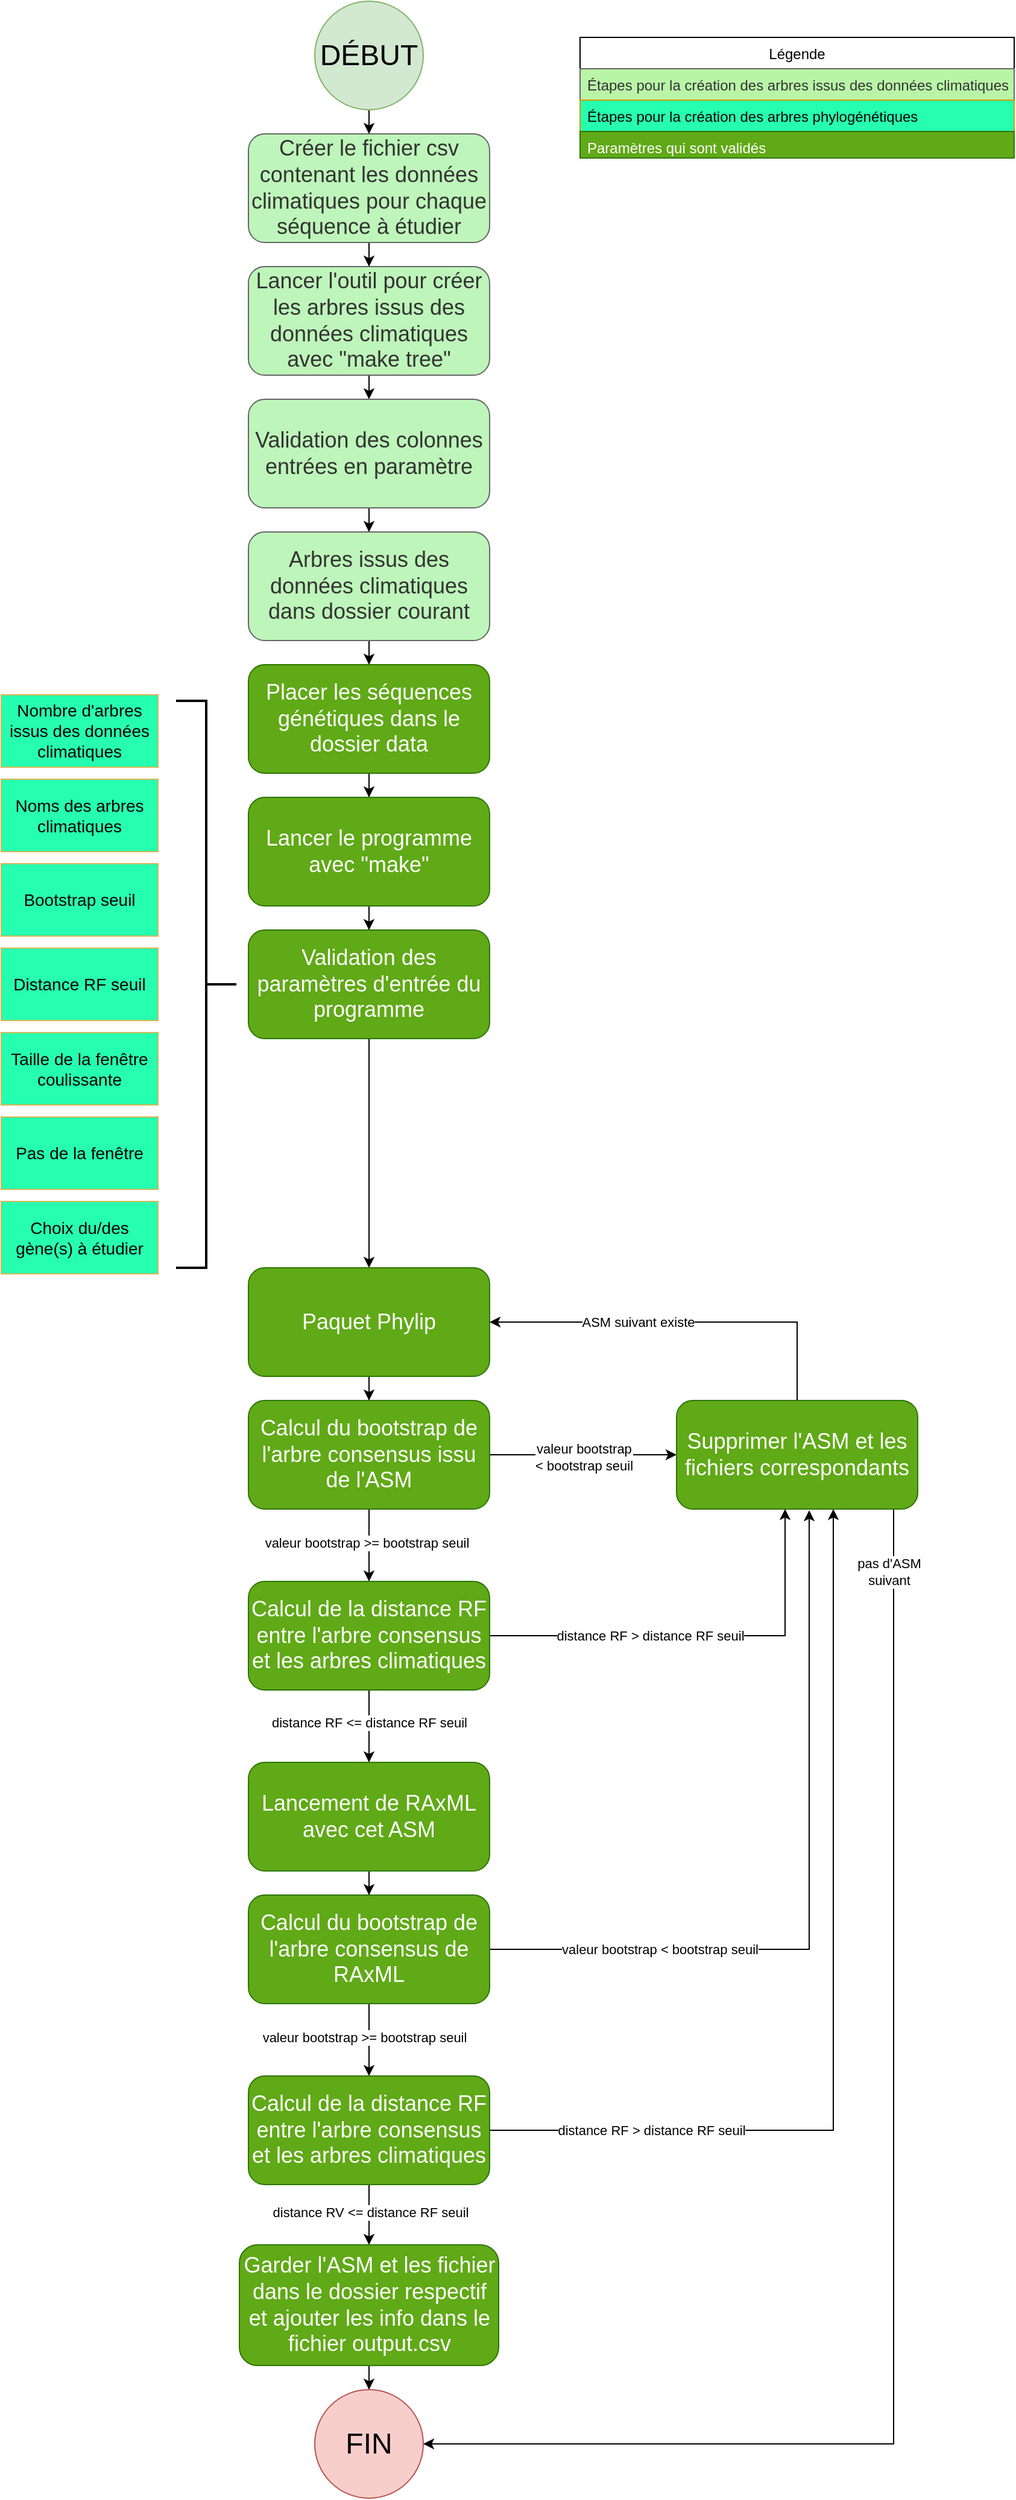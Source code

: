 <mxfile version="20.4.2" type="device" pages="5"><diagram id="ZQ_5J2CHFgrV61spP5Iu" name="Page-1"><mxGraphModel dx="2249" dy="1931" grid="1" gridSize="10" guides="1" tooltips="1" connect="1" arrows="1" fold="1" page="1" pageScale="1" pageWidth="827" pageHeight="1169" math="0" shadow="0"><root><mxCell id="0"/><mxCell id="1" parent="0"/><mxCell id="yRUjxfShGHyIUCz7xi06-26" style="edgeStyle=orthogonalEdgeStyle;rounded=0;orthogonalLoop=1;jettySize=auto;html=1;entryX=0.5;entryY=0;entryDx=0;entryDy=0;" parent="1" source="yRUjxfShGHyIUCz7xi06-1" target="yRUjxfShGHyIUCz7xi06-2" edge="1"><mxGeometry relative="1" as="geometry"/></mxCell><mxCell id="yRUjxfShGHyIUCz7xi06-1" value="&lt;font style=&quot;font-size: 24px&quot;&gt;DÉBUT&lt;/font&gt;" style="ellipse;whiteSpace=wrap;html=1;aspect=fixed;strokeColor=#82b366;fillColor=#D3E8D1;" parent="1" vertex="1"><mxGeometry x="40" y="-20" width="90" height="90" as="geometry"/></mxCell><mxCell id="yRUjxfShGHyIUCz7xi06-27" style="edgeStyle=orthogonalEdgeStyle;rounded=0;orthogonalLoop=1;jettySize=auto;html=1;entryX=0.5;entryY=0;entryDx=0;entryDy=0;" parent="1" source="yRUjxfShGHyIUCz7xi06-2" target="yRUjxfShGHyIUCz7xi06-3" edge="1"><mxGeometry relative="1" as="geometry"/></mxCell><mxCell id="yRUjxfShGHyIUCz7xi06-2" value="&lt;font style=&quot;font-size: 18px&quot;&gt;Créer le fichier csv contenant les données climatiques pour chaque séquence à étudier&lt;br&gt;&lt;/font&gt;" style="rounded=1;whiteSpace=wrap;html=1;strokeColor=#666666;fontColor=#333333;fillColor=#BEF5BA;" parent="1" vertex="1"><mxGeometry x="-15" y="90" width="200" height="90" as="geometry"/></mxCell><mxCell id="yRUjxfShGHyIUCz7xi06-29" value="" style="edgeStyle=orthogonalEdgeStyle;rounded=0;orthogonalLoop=1;jettySize=auto;html=1;" parent="1" source="yRUjxfShGHyIUCz7xi06-3" target="yRUjxfShGHyIUCz7xi06-4" edge="1"><mxGeometry relative="1" as="geometry"><Array as="points"><mxPoint x="85" y="330"/><mxPoint x="85" y="330"/></Array></mxGeometry></mxCell><mxCell id="yRUjxfShGHyIUCz7xi06-3" value="&lt;font style=&quot;font-size: 18px&quot;&gt;Lancer l'outil pour créer les arbres issus des données climatiques avec &quot;make tree&quot;&lt;/font&gt;" style="rounded=1;whiteSpace=wrap;html=1;strokeColor=#666666;fontColor=#333333;fillColor=#BEF5BA;" parent="1" vertex="1"><mxGeometry x="-15" y="200" width="200" height="90" as="geometry"/></mxCell><mxCell id="yRUjxfShGHyIUCz7xi06-30" style="edgeStyle=orthogonalEdgeStyle;rounded=0;orthogonalLoop=1;jettySize=auto;html=1;entryX=0.5;entryY=0;entryDx=0;entryDy=0;" parent="1" source="yRUjxfShGHyIUCz7xi06-4" target="yRUjxfShGHyIUCz7xi06-5" edge="1"><mxGeometry relative="1" as="geometry"/></mxCell><mxCell id="yRUjxfShGHyIUCz7xi06-4" value="&lt;font style=&quot;font-size: 18px&quot;&gt;Validation des colonnes entrées en paramètre&lt;/font&gt;" style="rounded=1;whiteSpace=wrap;html=1;strokeColor=#666666;fontColor=#333333;fillColor=#BEF5BA;" parent="1" vertex="1"><mxGeometry x="-15" y="310" width="200" height="90" as="geometry"/></mxCell><mxCell id="yRUjxfShGHyIUCz7xi06-31" style="edgeStyle=orthogonalEdgeStyle;rounded=0;orthogonalLoop=1;jettySize=auto;html=1;entryX=0.5;entryY=0;entryDx=0;entryDy=0;" parent="1" source="yRUjxfShGHyIUCz7xi06-5" target="yRUjxfShGHyIUCz7xi06-6" edge="1"><mxGeometry relative="1" as="geometry"/></mxCell><mxCell id="yRUjxfShGHyIUCz7xi06-5" value="&lt;font style=&quot;font-size: 18px&quot;&gt;Arbres issus des données climatiques dans dossier courant&lt;/font&gt;" style="rounded=1;whiteSpace=wrap;html=1;strokeColor=#666666;fontColor=#333333;fillColor=#BEF5BA;" parent="1" vertex="1"><mxGeometry x="-15" y="420" width="200" height="90" as="geometry"/></mxCell><mxCell id="yRUjxfShGHyIUCz7xi06-32" style="edgeStyle=orthogonalEdgeStyle;rounded=0;orthogonalLoop=1;jettySize=auto;html=1;entryX=0.5;entryY=0;entryDx=0;entryDy=0;" parent="1" source="yRUjxfShGHyIUCz7xi06-6" target="yRUjxfShGHyIUCz7xi06-7" edge="1"><mxGeometry relative="1" as="geometry"/></mxCell><mxCell id="yRUjxfShGHyIUCz7xi06-6" value="&lt;font style=&quot;font-size: 18px&quot;&gt;Placer les séquences génétiques dans le dossier data&lt;/font&gt;" style="rounded=1;whiteSpace=wrap;html=1;fillColor=#60a917;strokeColor=#2D7600;fontColor=#ffffff;" parent="1" vertex="1"><mxGeometry x="-15" y="530" width="200" height="90" as="geometry"/></mxCell><mxCell id="yRUjxfShGHyIUCz7xi06-34" style="edgeStyle=orthogonalEdgeStyle;rounded=0;orthogonalLoop=1;jettySize=auto;html=1;entryX=0.5;entryY=0;entryDx=0;entryDy=0;" parent="1" source="yRUjxfShGHyIUCz7xi06-7" target="yRUjxfShGHyIUCz7xi06-8" edge="1"><mxGeometry relative="1" as="geometry"/></mxCell><mxCell id="yRUjxfShGHyIUCz7xi06-7" value="&lt;span style=&quot;font-size: 18px&quot;&gt;Lancer le programme avec &quot;make&quot;&lt;/span&gt;" style="rounded=1;whiteSpace=wrap;html=1;fillColor=#60a917;strokeColor=#2D7600;fontColor=#ffffff;" parent="1" vertex="1"><mxGeometry x="-15" y="640" width="200" height="90" as="geometry"/></mxCell><mxCell id="yRUjxfShGHyIUCz7xi06-35" style="edgeStyle=orthogonalEdgeStyle;rounded=0;orthogonalLoop=1;jettySize=auto;html=1;entryX=0.5;entryY=0;entryDx=0;entryDy=0;" parent="1" source="yRUjxfShGHyIUCz7xi06-8" target="yRUjxfShGHyIUCz7xi06-9" edge="1"><mxGeometry relative="1" as="geometry"/></mxCell><mxCell id="yRUjxfShGHyIUCz7xi06-8" value="&lt;span style=&quot;font-size: 18px&quot;&gt;Validation des paramètres d'entrée du programme&lt;/span&gt;" style="rounded=1;whiteSpace=wrap;html=1;fillColor=#60a917;strokeColor=#2D7600;fontColor=#ffffff;" parent="1" vertex="1"><mxGeometry x="-15" y="750" width="200" height="90" as="geometry"/></mxCell><mxCell id="yRUjxfShGHyIUCz7xi06-36" value="" style="edgeStyle=orthogonalEdgeStyle;rounded=0;orthogonalLoop=1;jettySize=auto;html=1;" parent="1" source="yRUjxfShGHyIUCz7xi06-9" target="yRUjxfShGHyIUCz7xi06-10" edge="1"><mxGeometry relative="1" as="geometry"/></mxCell><mxCell id="yRUjxfShGHyIUCz7xi06-9" value="&lt;span style=&quot;font-size: 18px&quot;&gt;Paquet Phylip&lt;/span&gt;" style="rounded=1;whiteSpace=wrap;html=1;fillColor=#60a917;strokeColor=#2D7600;fontColor=#ffffff;" parent="1" vertex="1"><mxGeometry x="-15" y="1030" width="200" height="90" as="geometry"/></mxCell><mxCell id="yRUjxfShGHyIUCz7xi06-37" style="edgeStyle=orthogonalEdgeStyle;rounded=0;orthogonalLoop=1;jettySize=auto;html=1;entryX=0.5;entryY=0;entryDx=0;entryDy=0;" parent="1" source="yRUjxfShGHyIUCz7xi06-10" target="yRUjxfShGHyIUCz7xi06-12" edge="1"><mxGeometry relative="1" as="geometry"/></mxCell><mxCell id="yRUjxfShGHyIUCz7xi06-38" value="valeur bootstrap &amp;gt;= bootstrap seuil" style="edgeLabel;html=1;align=center;verticalAlign=middle;resizable=0;points=[];" parent="yRUjxfShGHyIUCz7xi06-37" vertex="1" connectable="0"><mxGeometry x="-0.067" y="-2" relative="1" as="geometry"><mxPoint as="offset"/></mxGeometry></mxCell><mxCell id="yRUjxfShGHyIUCz7xi06-49" style="edgeStyle=orthogonalEdgeStyle;rounded=0;orthogonalLoop=1;jettySize=auto;html=1;" parent="1" source="yRUjxfShGHyIUCz7xi06-10" target="yRUjxfShGHyIUCz7xi06-11" edge="1"><mxGeometry relative="1" as="geometry"/></mxCell><mxCell id="yRUjxfShGHyIUCz7xi06-50" value="valeur bootstrap&lt;br&gt;&amp;lt; bootstrap seuil" style="edgeLabel;html=1;align=center;verticalAlign=middle;resizable=0;points=[];" parent="yRUjxfShGHyIUCz7xi06-49" vertex="1" connectable="0"><mxGeometry x="0.008" y="-2" relative="1" as="geometry"><mxPoint as="offset"/></mxGeometry></mxCell><mxCell id="yRUjxfShGHyIUCz7xi06-10" value="&lt;span style=&quot;font-size: 18px&quot;&gt;Calcul du bootstrap de l'arbre consensus issu de l'ASM&lt;/span&gt;" style="rounded=1;whiteSpace=wrap;html=1;fillColor=#60a917;strokeColor=#2D7600;fontColor=#ffffff;" parent="1" vertex="1"><mxGeometry x="-15" y="1140" width="200" height="90" as="geometry"/></mxCell><mxCell id="yRUjxfShGHyIUCz7xi06-51" style="edgeStyle=orthogonalEdgeStyle;rounded=0;orthogonalLoop=1;jettySize=auto;html=1;" parent="1" source="yRUjxfShGHyIUCz7xi06-11" target="yRUjxfShGHyIUCz7xi06-9" edge="1"><mxGeometry relative="1" as="geometry"><Array as="points"><mxPoint x="440" y="1075"/></Array></mxGeometry></mxCell><mxCell id="yRUjxfShGHyIUCz7xi06-52" value="ASM suivant existe" style="edgeLabel;html=1;align=center;verticalAlign=middle;resizable=0;points=[];" parent="yRUjxfShGHyIUCz7xi06-51" vertex="1" connectable="0"><mxGeometry x="0.231" relative="1" as="geometry"><mxPoint as="offset"/></mxGeometry></mxCell><mxCell id="yRUjxfShGHyIUCz7xi06-59" style="edgeStyle=orthogonalEdgeStyle;rounded=0;orthogonalLoop=1;jettySize=auto;html=1;entryX=1;entryY=0.5;entryDx=0;entryDy=0;" parent="1" source="yRUjxfShGHyIUCz7xi06-11" target="yRUjxfShGHyIUCz7xi06-46" edge="1"><mxGeometry relative="1" as="geometry"><Array as="points"><mxPoint x="520" y="2005"/></Array></mxGeometry></mxCell><mxCell id="yRUjxfShGHyIUCz7xi06-60" value="pas d'ASM&lt;br&gt;suivant" style="edgeLabel;html=1;align=center;verticalAlign=middle;resizable=0;points=[];" parent="yRUjxfShGHyIUCz7xi06-59" vertex="1" connectable="0"><mxGeometry x="-0.911" y="-4" relative="1" as="geometry"><mxPoint as="offset"/></mxGeometry></mxCell><mxCell id="yRUjxfShGHyIUCz7xi06-11" value="&lt;span style=&quot;font-size: 18px&quot;&gt;Supprimer l'ASM et les fichiers correspondants&lt;/span&gt;" style="rounded=1;whiteSpace=wrap;html=1;fillColor=#60a917;strokeColor=#2D7600;fontColor=#ffffff;" parent="1" vertex="1"><mxGeometry x="340" y="1140" width="200" height="90" as="geometry"/></mxCell><mxCell id="yRUjxfShGHyIUCz7xi06-39" style="edgeStyle=orthogonalEdgeStyle;rounded=0;orthogonalLoop=1;jettySize=auto;html=1;entryX=0.5;entryY=0;entryDx=0;entryDy=0;" parent="1" source="yRUjxfShGHyIUCz7xi06-12" target="yRUjxfShGHyIUCz7xi06-13" edge="1"><mxGeometry relative="1" as="geometry"/></mxCell><mxCell id="yRUjxfShGHyIUCz7xi06-40" value="distance RF &amp;lt;= distance RF seuil" style="edgeLabel;html=1;align=center;verticalAlign=middle;resizable=0;points=[];" parent="yRUjxfShGHyIUCz7xi06-39" vertex="1" connectable="0"><mxGeometry x="-0.1" relative="1" as="geometry"><mxPoint as="offset"/></mxGeometry></mxCell><mxCell id="yRUjxfShGHyIUCz7xi06-53" style="edgeStyle=orthogonalEdgeStyle;rounded=0;orthogonalLoop=1;jettySize=auto;html=1;" parent="1" source="yRUjxfShGHyIUCz7xi06-12" edge="1"><mxGeometry relative="1" as="geometry"><mxPoint x="430" y="1230" as="targetPoint"/><Array as="points"><mxPoint x="430" y="1335"/><mxPoint x="430" y="1230"/></Array></mxGeometry></mxCell><mxCell id="yRUjxfShGHyIUCz7xi06-54" value="distance RF &amp;gt; distance RF seuil" style="edgeLabel;html=1;align=center;verticalAlign=middle;resizable=0;points=[];" parent="yRUjxfShGHyIUCz7xi06-53" vertex="1" connectable="0"><mxGeometry x="-0.472" y="1" relative="1" as="geometry"><mxPoint x="40" y="1" as="offset"/></mxGeometry></mxCell><mxCell id="yRUjxfShGHyIUCz7xi06-12" value="&lt;span style=&quot;font-size: 18px&quot;&gt;Calcul de la distance RF entre l'arbre consensus et les arbres climatiques&lt;/span&gt;" style="rounded=1;whiteSpace=wrap;html=1;fillColor=#60a917;strokeColor=#2D7600;fontColor=#ffffff;" parent="1" vertex="1"><mxGeometry x="-15" y="1290" width="200" height="90" as="geometry"/></mxCell><mxCell id="yRUjxfShGHyIUCz7xi06-41" style="edgeStyle=orthogonalEdgeStyle;rounded=0;orthogonalLoop=1;jettySize=auto;html=1;entryX=0.5;entryY=0;entryDx=0;entryDy=0;" parent="1" source="yRUjxfShGHyIUCz7xi06-13" target="yRUjxfShGHyIUCz7xi06-14" edge="1"><mxGeometry relative="1" as="geometry"/></mxCell><mxCell id="yRUjxfShGHyIUCz7xi06-13" value="&lt;span style=&quot;font-size: 18px&quot;&gt;Lancement de RAxML avec cet ASM&lt;/span&gt;" style="rounded=1;whiteSpace=wrap;html=1;fillColor=#60a917;strokeColor=#2D7600;fontColor=#ffffff;" parent="1" vertex="1"><mxGeometry x="-15" y="1440" width="200" height="90" as="geometry"/></mxCell><mxCell id="yRUjxfShGHyIUCz7xi06-42" style="edgeStyle=orthogonalEdgeStyle;rounded=0;orthogonalLoop=1;jettySize=auto;html=1;entryX=0.5;entryY=0;entryDx=0;entryDy=0;" parent="1" source="yRUjxfShGHyIUCz7xi06-14" target="yRUjxfShGHyIUCz7xi06-15" edge="1"><mxGeometry relative="1" as="geometry"/></mxCell><mxCell id="yRUjxfShGHyIUCz7xi06-43" value="valeur bootstrap &amp;gt;= bootstrap seuil" style="edgeLabel;html=1;align=center;verticalAlign=middle;resizable=0;points=[];" parent="yRUjxfShGHyIUCz7xi06-42" vertex="1" connectable="0"><mxGeometry x="-0.067" y="-4" relative="1" as="geometry"><mxPoint as="offset"/></mxGeometry></mxCell><mxCell id="yRUjxfShGHyIUCz7xi06-55" style="edgeStyle=orthogonalEdgeStyle;rounded=0;orthogonalLoop=1;jettySize=auto;html=1;" parent="1" source="yRUjxfShGHyIUCz7xi06-14" edge="1"><mxGeometry relative="1" as="geometry"><mxPoint x="450" y="1231" as="targetPoint"/><Array as="points"><mxPoint x="450" y="1595"/><mxPoint x="450" y="1231"/></Array></mxGeometry></mxCell><mxCell id="yRUjxfShGHyIUCz7xi06-56" value="valeur bootstrap &amp;lt; bootstrap seuil" style="edgeLabel;html=1;align=center;verticalAlign=middle;resizable=0;points=[];" parent="yRUjxfShGHyIUCz7xi06-55" vertex="1" connectable="0"><mxGeometry x="-0.626" y="2" relative="1" as="geometry"><mxPoint x="23" y="2" as="offset"/></mxGeometry></mxCell><mxCell id="yRUjxfShGHyIUCz7xi06-14" value="&lt;span style=&quot;font-size: 18px&quot;&gt;Calcul du bootstrap de l'arbre consensus de RAxML&lt;/span&gt;" style="rounded=1;whiteSpace=wrap;html=1;fillColor=#60a917;strokeColor=#2D7600;fontColor=#ffffff;" parent="1" vertex="1"><mxGeometry x="-15" y="1550" width="200" height="90" as="geometry"/></mxCell><mxCell id="yRUjxfShGHyIUCz7xi06-44" style="edgeStyle=orthogonalEdgeStyle;rounded=0;orthogonalLoop=1;jettySize=auto;html=1;entryX=0.5;entryY=0;entryDx=0;entryDy=0;" parent="1" source="yRUjxfShGHyIUCz7xi06-15" target="yRUjxfShGHyIUCz7xi06-16" edge="1"><mxGeometry relative="1" as="geometry"/></mxCell><mxCell id="yRUjxfShGHyIUCz7xi06-45" value="distance RV &amp;lt;= distance RF seuil" style="edgeLabel;html=1;align=center;verticalAlign=middle;resizable=0;points=[];" parent="yRUjxfShGHyIUCz7xi06-44" vertex="1" connectable="0"><mxGeometry x="-0.1" relative="1" as="geometry"><mxPoint x="1" as="offset"/></mxGeometry></mxCell><mxCell id="yRUjxfShGHyIUCz7xi06-57" style="edgeStyle=orthogonalEdgeStyle;rounded=0;orthogonalLoop=1;jettySize=auto;html=1;" parent="1" source="yRUjxfShGHyIUCz7xi06-15" edge="1"><mxGeometry relative="1" as="geometry"><mxPoint x="470" y="1230" as="targetPoint"/><Array as="points"><mxPoint x="470" y="1745"/><mxPoint x="470" y="1230"/></Array></mxGeometry></mxCell><mxCell id="yRUjxfShGHyIUCz7xi06-58" value="distance RF &amp;gt; distance RF seuil" style="edgeLabel;html=1;align=center;verticalAlign=middle;resizable=0;points=[];" parent="yRUjxfShGHyIUCz7xi06-57" vertex="1" connectable="0"><mxGeometry x="-0.802" y="2" relative="1" as="geometry"><mxPoint x="55" y="2" as="offset"/></mxGeometry></mxCell><mxCell id="yRUjxfShGHyIUCz7xi06-15" value="&lt;span style=&quot;font-size: 18px&quot;&gt;Calcul de la distance RF entre l'arbre consensus et les arbres climatiques&lt;/span&gt;" style="rounded=1;whiteSpace=wrap;html=1;fillColor=#60a917;strokeColor=#2D7600;fontColor=#ffffff;" parent="1" vertex="1"><mxGeometry x="-15" y="1700" width="200" height="90" as="geometry"/></mxCell><mxCell id="yRUjxfShGHyIUCz7xi06-47" style="edgeStyle=orthogonalEdgeStyle;rounded=0;orthogonalLoop=1;jettySize=auto;html=1;entryX=0.5;entryY=0;entryDx=0;entryDy=0;" parent="1" source="yRUjxfShGHyIUCz7xi06-16" target="yRUjxfShGHyIUCz7xi06-46" edge="1"><mxGeometry relative="1" as="geometry"/></mxCell><mxCell id="yRUjxfShGHyIUCz7xi06-16" value="&lt;span style=&quot;font-size: 18px&quot;&gt;Garder l'ASM et les fichier dans le dossier respectif et ajouter les info dans le fichier output.csv&lt;/span&gt;" style="rounded=1;whiteSpace=wrap;html=1;fillColor=#60a917;strokeColor=#2D7600;fontColor=#ffffff;" parent="1" vertex="1"><mxGeometry x="-22.5" y="1840" width="215" height="100" as="geometry"/></mxCell><mxCell id="yRUjxfShGHyIUCz7xi06-17" value="" style="strokeWidth=2;html=1;shape=mxgraph.flowchart.annotation_2;align=left;labelPosition=right;pointerEvents=1;rotation=-180;" parent="1" vertex="1"><mxGeometry x="-75" y="560" width="50" height="470" as="geometry"/></mxCell><mxCell id="yRUjxfShGHyIUCz7xi06-18" value="&lt;font style=&quot;font-size: 14px&quot;&gt;Nombre d'arbres issus des données climatiques&lt;/font&gt;" style="whiteSpace=wrap;html=1;strokeColor=#d6b656;fillColor=#26FFB0;" parent="1" vertex="1"><mxGeometry x="-220" y="555" width="130" height="60" as="geometry"/></mxCell><mxCell id="yRUjxfShGHyIUCz7xi06-19" value="&lt;font style=&quot;font-size: 14px&quot;&gt;Noms des arbres climatiques&lt;/font&gt;" style="whiteSpace=wrap;html=1;strokeColor=#d6b656;fillColor=#26FFB0;" parent="1" vertex="1"><mxGeometry x="-220" y="625" width="130" height="60" as="geometry"/></mxCell><mxCell id="yRUjxfShGHyIUCz7xi06-20" value="&lt;span style=&quot;font-size: 14px&quot;&gt;Bootstrap seuil&lt;/span&gt;" style="whiteSpace=wrap;html=1;strokeColor=#d6b656;fillColor=#26FFB0;" parent="1" vertex="1"><mxGeometry x="-220" y="695" width="130" height="60" as="geometry"/></mxCell><mxCell id="yRUjxfShGHyIUCz7xi06-21" value="&lt;font style=&quot;font-size: 14px&quot;&gt;Distance RF seuil&lt;/font&gt;" style="whiteSpace=wrap;html=1;strokeColor=#d6b656;fillColor=#26FFB0;" parent="1" vertex="1"><mxGeometry x="-220" y="765" width="130" height="60" as="geometry"/></mxCell><mxCell id="yRUjxfShGHyIUCz7xi06-22" value="&lt;span style=&quot;font-size: 14px&quot;&gt;Taille de la fenêtre coulissante&lt;/span&gt;" style="whiteSpace=wrap;html=1;strokeColor=#d6b656;fillColor=#26FFB0;" parent="1" vertex="1"><mxGeometry x="-220" y="835" width="130" height="60" as="geometry"/></mxCell><mxCell id="yRUjxfShGHyIUCz7xi06-23" value="&lt;font style=&quot;font-size: 14px&quot;&gt;Pas de la fenêtre&lt;/font&gt;" style="whiteSpace=wrap;html=1;strokeColor=#d6b656;fillColor=#26FFB0;" parent="1" vertex="1"><mxGeometry x="-220" y="905" width="130" height="60" as="geometry"/></mxCell><mxCell id="yRUjxfShGHyIUCz7xi06-24" value="&lt;font style=&quot;font-size: 14px&quot;&gt;Choix du/des gène(s) à étudier&lt;/font&gt;" style="whiteSpace=wrap;html=1;strokeColor=#d6b656;fillColor=#26FFB0;" parent="1" vertex="1"><mxGeometry x="-220" y="975" width="130" height="60" as="geometry"/></mxCell><mxCell id="yRUjxfShGHyIUCz7xi06-46" value="&lt;span style=&quot;font-size: 24px&quot;&gt;FIN&lt;/span&gt;" style="ellipse;whiteSpace=wrap;html=1;aspect=fixed;fillColor=#f8cecc;strokeColor=#b85450;" parent="1" vertex="1"><mxGeometry x="40" y="1960" width="90" height="90" as="geometry"/></mxCell><mxCell id="fQx-nFCOjSMi0LGkXyse-1" value="Légende" style="swimlane;fontStyle=0;childLayout=stackLayout;horizontal=1;startSize=26;horizontalStack=0;resizeParent=1;resizeParentMax=0;resizeLast=0;collapsible=1;marginBottom=0;" parent="1" vertex="1"><mxGeometry x="260" y="10" width="360" height="100" as="geometry"/></mxCell><mxCell id="fQx-nFCOjSMi0LGkXyse-2" value="Étapes pour la création des arbres issus des données climatiques" style="text;strokeColor=#666666;align=left;verticalAlign=top;spacingLeft=4;spacingRight=4;overflow=hidden;rotatable=0;points=[[0,0.5],[1,0.5]];portConstraint=eastwest;fontColor=#333333;fillColor=#B9F5A7;" parent="fQx-nFCOjSMi0LGkXyse-1" vertex="1"><mxGeometry y="26" width="360" height="26" as="geometry"/></mxCell><mxCell id="fQx-nFCOjSMi0LGkXyse-3" value="Étapes pour la création des arbres phylogénétiques" style="text;strokeColor=#d79b00;align=left;verticalAlign=top;spacingLeft=4;spacingRight=4;overflow=hidden;rotatable=0;points=[[0,0.5],[1,0.5]];portConstraint=eastwest;fillColor=#26FFB0;" parent="fQx-nFCOjSMi0LGkXyse-1" vertex="1"><mxGeometry y="52" width="360" height="26" as="geometry"/></mxCell><mxCell id="fQx-nFCOjSMi0LGkXyse-4" value="Paramètres qui sont validés" style="text;strokeColor=#2D7600;fillColor=#60a917;align=left;verticalAlign=top;spacingLeft=4;spacingRight=4;overflow=hidden;rotatable=0;points=[[0,0.5],[1,0.5]];portConstraint=eastwest;fontColor=#ffffff;" parent="fQx-nFCOjSMi0LGkXyse-1" vertex="1"><mxGeometry y="78" width="360" height="22" as="geometry"/></mxCell></root></mxGraphModel></diagram><diagram id="43QNRrQkuy5S_R5MGL4-" name="Page-2"><mxGraphModel dx="11230" dy="6890" grid="1" gridSize="10" guides="1" tooltips="1" connect="1" arrows="1" fold="1" page="1" pageScale="1" pageWidth="850" pageHeight="1100" math="0" shadow="0"><root><mxCell id="Q7fzbbWbQliHNp1XzF6x-0"/><mxCell id="Q7fzbbWbQliHNp1XzF6x-1" parent="Q7fzbbWbQliHNp1XzF6x-0"/><mxCell id="Q7fzbbWbQliHNp1XzF6x-2" style="edgeStyle=orthogonalEdgeStyle;rounded=0;orthogonalLoop=1;jettySize=auto;html=1;entryX=0.5;entryY=0;entryDx=0;entryDy=0;" edge="1" parent="Q7fzbbWbQliHNp1XzF6x-1" target="Q7fzbbWbQliHNp1XzF6x-9"><mxGeometry relative="1" as="geometry"><mxPoint x="-210.04" y="30" as="sourcePoint"/><mxPoint x="-210.04" y="50" as="targetPoint"/></mxGeometry></mxCell><mxCell id="Q7fzbbWbQliHNp1XzF6x-8" style="edgeStyle=orthogonalEdgeStyle;rounded=0;orthogonalLoop=1;jettySize=auto;html=1;entryX=0.474;entryY=0;entryDx=0;entryDy=0;entryPerimeter=0;" edge="1" parent="Q7fzbbWbQliHNp1XzF6x-1" target="Q7fzbbWbQliHNp1XzF6x-11"><mxGeometry relative="1" as="geometry"><mxPoint x="-210" y="160" as="sourcePoint"/><Array as="points"><mxPoint x="-210" y="230"/></Array></mxGeometry></mxCell><mxCell id="Q7fzbbWbQliHNp1XzF6x-9" value="&lt;font style=&quot;font-size: 18px&quot;&gt;Validation des paramètres&lt;/font&gt;" style="rounded=1;whiteSpace=wrap;html=1;strokeColor=#666666;fontColor=#333333;fillColor=#BEF5BA;" vertex="1" parent="Q7fzbbWbQliHNp1XzF6x-1"><mxGeometry x="-310" y="70" width="200" height="90" as="geometry"/></mxCell><mxCell id="Q7fzbbWbQliHNp1XzF6x-11" value="&lt;font style=&quot;font-size: 18px&quot;&gt;Création des arbres issus des données climatiques&lt;/font&gt;" style="rounded=1;whiteSpace=wrap;html=1;strokeColor=#666666;fontColor=#333333;fillColor=#BEF5BA;" vertex="1" parent="Q7fzbbWbQliHNp1XzF6x-1"><mxGeometry x="-305" y="230" width="200" height="90" as="geometry"/></mxCell><mxCell id="Q7fzbbWbQliHNp1XzF6x-16" style="edgeStyle=orthogonalEdgeStyle;rounded=0;orthogonalLoop=1;jettySize=auto;html=1;entryX=0.5;entryY=0;entryDx=0;entryDy=0;exitX=0.5;exitY=1;exitDx=0;exitDy=0;" edge="1" parent="Q7fzbbWbQliHNp1XzF6x-1" source="R9qOdBa61c9OX_-5L8GD-18" target="Q7fzbbWbQliHNp1XzF6x-19"><mxGeometry relative="1" as="geometry"><mxPoint x="285" y="373" as="sourcePoint"/></mxGeometry></mxCell><mxCell id="Q7fzbbWbQliHNp1XzF6x-17" value="&lt;span style=&quot;font-size: 18px&quot;&gt;Validation des paramètres d'entrée du programme&lt;/span&gt;" style="rounded=1;whiteSpace=wrap;html=1;fillColor=#60a917;strokeColor=#2D7600;fontColor=#ffffff;" vertex="1" parent="Q7fzbbWbQliHNp1XzF6x-1"><mxGeometry x="185" y="70" width="200" height="90" as="geometry"/></mxCell><mxCell id="Q7fzbbWbQliHNp1XzF6x-18" value="" style="edgeStyle=orthogonalEdgeStyle;rounded=0;orthogonalLoop=1;jettySize=auto;html=1;exitX=0.5;exitY=1;exitDx=0;exitDy=0;" edge="1" parent="Q7fzbbWbQliHNp1XzF6x-1" source="Q7fzbbWbQliHNp1XzF6x-19" target="Q7fzbbWbQliHNp1XzF6x-24"><mxGeometry relative="1" as="geometry"><Array as="points"><mxPoint x="285" y="668"/></Array></mxGeometry></mxCell><mxCell id="R9qOdBa61c9OX_-5L8GD-33" style="edgeStyle=orthogonalEdgeStyle;rounded=0;orthogonalLoop=1;jettySize=auto;html=1;fontFamily=Helvetica;fontSize=18;" edge="1" parent="Q7fzbbWbQliHNp1XzF6x-1" source="Q7fzbbWbQliHNp1XzF6x-24"><mxGeometry relative="1" as="geometry"><mxPoint x="275" y="740" as="targetPoint"/></mxGeometry></mxCell><mxCell id="Q7fzbbWbQliHNp1XzF6x-24" value="&lt;span style=&quot;font-size: 18px&quot;&gt;Calcul du bootstrap de l'arbre consensus issu de l'ASM&lt;/span&gt;" style="rounded=1;whiteSpace=wrap;html=1;fillColor=#60a917;strokeColor=#2D7600;fontColor=#ffffff;" vertex="1" parent="Q7fzbbWbQliHNp1XzF6x-1"><mxGeometry x="175" y="613" width="200" height="90" as="geometry"/></mxCell><mxCell id="Q7fzbbWbQliHNp1XzF6x-27" style="edgeStyle=orthogonalEdgeStyle;rounded=0;orthogonalLoop=1;jettySize=auto;html=1;exitX=1;exitY=0.5;exitDx=0;exitDy=0;entryX=0.994;entryY=0.567;entryDx=0;entryDy=0;entryPerimeter=0;" edge="1" parent="Q7fzbbWbQliHNp1XzF6x-1" source="R9qOdBa61c9OX_-5L8GD-15" target="Q7fzbbWbQliHNp1XzF6x-24"><mxGeometry relative="1" as="geometry"><Array as="points"><mxPoint x="560" y="780"/><mxPoint x="560" y="664"/></Array><mxPoint x="460.004" y="863.03" as="sourcePoint"/><mxPoint x="564.97" y="650.03" as="targetPoint"/></mxGeometry></mxCell><mxCell id="Q7fzbbWbQliHNp1XzF6x-28" value="suivant" style="edgeLabel;html=1;align=center;verticalAlign=middle;resizable=0;points=[];fontSize=18;" vertex="1" connectable="0" parent="Q7fzbbWbQliHNp1XzF6x-27"><mxGeometry x="-0.911" y="-4" relative="1" as="geometry"><mxPoint x="96" y="-64" as="offset"/></mxGeometry></mxCell><mxCell id="R9qOdBa61c9OX_-5L8GD-31" style="edgeStyle=orthogonalEdgeStyle;rounded=0;orthogonalLoop=1;jettySize=auto;html=1;entryX=0.5;entryY=0;entryDx=0;entryDy=0;fontFamily=Helvetica;fontSize=18;" edge="1" parent="Q7fzbbWbQliHNp1XzF6x-1" source="Q7fzbbWbQliHNp1XzF6x-34" target="R9qOdBa61c9OX_-5L8GD-27"><mxGeometry relative="1" as="geometry"/></mxCell><mxCell id="Q7fzbbWbQliHNp1XzF6x-34" value="&lt;span style=&quot;font-size: 18px&quot;&gt;Calcul de la distance RF entre l'arbre consensus et les arbres climatiques&lt;/span&gt;" style="rounded=1;whiteSpace=wrap;html=1;fillColor=#60a917;strokeColor=#2D7600;fontColor=#ffffff;" vertex="1" parent="Q7fzbbWbQliHNp1XzF6x-1"><mxGeometry x="-310" y="850" width="200" height="90" as="geometry"/></mxCell><mxCell id="R9qOdBa61c9OX_-5L8GD-35" style="edgeStyle=orthogonalEdgeStyle;rounded=0;orthogonalLoop=1;jettySize=auto;html=1;fontFamily=Helvetica;fontSize=18;" edge="1" parent="Q7fzbbWbQliHNp1XzF6x-1" source="Q7fzbbWbQliHNp1XzF6x-36" target="Q7fzbbWbQliHNp1XzF6x-41"><mxGeometry relative="1" as="geometry"/></mxCell><mxCell id="Q7fzbbWbQliHNp1XzF6x-36" value="&lt;span style=&quot;font-size: 18px&quot;&gt;Création de l'arbre phylogénétique le plus parcimonieux&lt;/span&gt;" style="rounded=1;whiteSpace=wrap;html=1;fillColor=#60a917;strokeColor=#2D7600;fontColor=#ffffff;" vertex="1" parent="Q7fzbbWbQliHNp1XzF6x-1"><mxGeometry x="-310" y="1130" width="200" height="90" as="geometry"/></mxCell><mxCell id="R9qOdBa61c9OX_-5L8GD-40" style="edgeStyle=orthogonalEdgeStyle;rounded=0;orthogonalLoop=1;jettySize=auto;html=1;entryX=0.5;entryY=0;entryDx=0;entryDy=0;fontFamily=Helvetica;fontSize=18;" edge="1" parent="Q7fzbbWbQliHNp1XzF6x-1" source="Q7fzbbWbQliHNp1XzF6x-41" target="R9qOdBa61c9OX_-5L8GD-36"><mxGeometry relative="1" as="geometry"/></mxCell><mxCell id="Q7fzbbWbQliHNp1XzF6x-41" value="&lt;span style=&quot;font-size: 18px&quot;&gt;Calcul du bootstrap&amp;nbsp;&lt;/span&gt;" style="rounded=1;whiteSpace=wrap;html=1;fillColor=#60a917;strokeColor=#2D7600;fontColor=#ffffff;" vertex="1" parent="Q7fzbbWbQliHNp1XzF6x-1"><mxGeometry x="-310.01" y="1260" width="200" height="90" as="geometry"/></mxCell><mxCell id="Q7fzbbWbQliHNp1XzF6x-47" style="edgeStyle=orthogonalEdgeStyle;rounded=0;orthogonalLoop=1;jettySize=auto;html=1;entryX=0.083;entryY=0.484;entryDx=0;entryDy=0;entryPerimeter=0;" edge="1" parent="Q7fzbbWbQliHNp1XzF6x-1" source="Q7fzbbWbQliHNp1XzF6x-48" target="Q7fzbbWbQliHNp1XzF6x-66"><mxGeometry relative="1" as="geometry"><mxPoint x="85" y="1960" as="targetPoint"/></mxGeometry></mxCell><mxCell id="Q7fzbbWbQliHNp1XzF6x-48" value="&lt;span style=&quot;font-size: 18px&quot;&gt;Garder l'ASM et les fichier dans le dossier respectif et ajouter les info dans le fichier output.csv&lt;/span&gt;" style="rounded=1;whiteSpace=wrap;html=1;fillColor=#60a917;strokeColor=#2D7600;fontColor=#ffffff;" vertex="1" parent="Q7fzbbWbQliHNp1XzF6x-1"><mxGeometry x="-318.75" y="1540" width="215" height="100" as="geometry"/></mxCell><mxCell id="Q7fzbbWbQliHNp1XzF6x-49" value="" style="strokeWidth=2;html=1;shape=mxgraph.flowchart.annotation_2;align=left;labelPosition=right;pointerEvents=1;rotation=-90;direction=south;" vertex="1" parent="Q7fzbbWbQliHNp1XzF6x-1"><mxGeometry x="288.07" y="444.09" width="270.45" height="83.38" as="geometry"/></mxCell><mxCell id="Q7fzbbWbQliHNp1XzF6x-58" value="Légende" style="swimlane;fontStyle=0;childLayout=stackLayout;horizontal=1;startSize=26;horizontalStack=0;resizeParent=1;resizeParentMax=0;resizeLast=0;collapsible=1;marginBottom=0;" vertex="1" parent="Q7fzbbWbQliHNp1XzF6x-1"><mxGeometry x="450" y="-100" width="360" height="100" as="geometry"/></mxCell><mxCell id="Q7fzbbWbQliHNp1XzF6x-59" value="Étapes pour la création des arbres issus des données climatiques" style="text;strokeColor=#666666;align=left;verticalAlign=top;spacingLeft=4;spacingRight=4;overflow=hidden;rotatable=0;points=[[0,0.5],[1,0.5]];portConstraint=eastwest;fontColor=#333333;fillColor=#B9F5A7;" vertex="1" parent="Q7fzbbWbQliHNp1XzF6x-58"><mxGeometry y="26" width="360" height="26" as="geometry"/></mxCell><mxCell id="Q7fzbbWbQliHNp1XzF6x-60" value="Étapes pour la création des arbres phylogénétiques" style="text;strokeColor=#d79b00;align=left;verticalAlign=top;spacingLeft=4;spacingRight=4;overflow=hidden;rotatable=0;points=[[0,0.5],[1,0.5]];portConstraint=eastwest;fillColor=#26FFB0;" vertex="1" parent="Q7fzbbWbQliHNp1XzF6x-58"><mxGeometry y="52" width="360" height="26" as="geometry"/></mxCell><mxCell id="Q7fzbbWbQliHNp1XzF6x-61" value="Paramètres qui sont validés" style="text;strokeColor=#2D7600;fillColor=#60a917;align=left;verticalAlign=top;spacingLeft=4;spacingRight=4;overflow=hidden;rotatable=0;points=[[0,0.5],[1,0.5]];portConstraint=eastwest;fontColor=#ffffff;" vertex="1" parent="Q7fzbbWbQliHNp1XzF6x-58"><mxGeometry y="78" width="360" height="22" as="geometry"/></mxCell><mxCell id="Q7fzbbWbQliHNp1XzF6x-62" value="Début" style="ellipse;shape=cloud;fillColor=#26FFB0;fontSize=18;fontFamily=Helvetica;" vertex="1" parent="Q7fzbbWbQliHNp1XzF6x-1"><mxGeometry x="-305" y="-80" width="175" height="120" as="geometry"/></mxCell><mxCell id="Q7fzbbWbQliHNp1XzF6x-66" value="Fin" style="ellipse;shape=cloud;fillColor=#26FFB0;fontSize=18;fontFamily=Helvetica;" vertex="1" parent="Q7fzbbWbQliHNp1XzF6x-1"><mxGeometry x="-10" y="1620" width="175" height="120" as="geometry"/></mxCell><mxCell id="Q7fzbbWbQliHNp1XzF6x-19" value="&lt;span style=&quot;font-size: 18px&quot;&gt;Paquet Phylip&lt;/span&gt;" style="rounded=1;whiteSpace=wrap;html=1;fillColor=#60a917;strokeColor=#2D7600;fontColor=#ffffff;" vertex="1" parent="Q7fzbbWbQliHNp1XzF6x-1"><mxGeometry x="185" y="443" width="200" height="90" as="geometry"/></mxCell><mxCell id="R9qOdBa61c9OX_-5L8GD-1" value="Neightor" style="shape=step;perimeter=stepPerimeter;whiteSpace=wrap;html=1;fixedSize=1;fontFamily=Helvetica;fontSize=18;fillColor=#a0522d;strokeColor=#6D1F00;fontColor=#ffffff;" vertex="1" parent="Q7fzbbWbQliHNp1XzF6x-1"><mxGeometry x="480" y="563" width="120" height="50" as="geometry"/></mxCell><mxCell id="R9qOdBa61c9OX_-5L8GD-3" value="Consense" style="shape=step;perimeter=stepPerimeter;whiteSpace=wrap;html=1;fixedSize=1;fontFamily=Helvetica;fontSize=18;fillColor=#a0522d;strokeColor=#6D1F00;fontColor=#ffffff;" vertex="1" parent="Q7fzbbWbQliHNp1XzF6x-1"><mxGeometry x="480" y="353" width="120" height="50" as="geometry"/></mxCell><mxCell id="R9qOdBa61c9OX_-5L8GD-5" value="dnaDist or protDist" style="shape=step;perimeter=stepPerimeter;whiteSpace=wrap;html=1;fixedSize=1;fontFamily=Helvetica;fontSize=18;fillColor=#a0522d;strokeColor=#6D1F00;fontColor=#ffffff;" vertex="1" parent="Q7fzbbWbQliHNp1XzF6x-1"><mxGeometry x="480" y="496" width="120" height="50" as="geometry"/></mxCell><mxCell id="R9qOdBa61c9OX_-5L8GD-8" style="edgeStyle=orthogonalEdgeStyle;rounded=0;orthogonalLoop=1;jettySize=auto;html=1;exitX=0.5;exitY=1;exitDx=0;exitDy=0;fontFamily=Helvetica;fontSize=18;fillColor=#a0522d;strokeColor=#6D1F00;" edge="1" parent="Q7fzbbWbQliHNp1XzF6x-1" source="R9qOdBa61c9OX_-5L8GD-3" target="R9qOdBa61c9OX_-5L8GD-3"><mxGeometry relative="1" as="geometry"/></mxCell><mxCell id="R9qOdBa61c9OX_-5L8GD-10" value="SeqBoot" style="shape=step;perimeter=stepPerimeter;whiteSpace=wrap;html=1;fixedSize=1;fontFamily=Helvetica;fontSize=18;fillColor=#a0522d;strokeColor=#6D1F00;fontColor=#ffffff;" vertex="1" parent="Q7fzbbWbQliHNp1XzF6x-1"><mxGeometry x="480" y="426" width="120" height="50" as="geometry"/></mxCell><mxCell id="R9qOdBa61c9OX_-5L8GD-34" style="edgeStyle=orthogonalEdgeStyle;rounded=0;orthogonalLoop=1;jettySize=auto;html=1;entryX=1;entryY=0.5;entryDx=0;entryDy=0;fontFamily=Helvetica;fontSize=18;" edge="1" parent="Q7fzbbWbQliHNp1XzF6x-1" source="R9qOdBa61c9OX_-5L8GD-15" target="Q7fzbbWbQliHNp1XzF6x-34"><mxGeometry relative="1" as="geometry"/></mxCell><mxCell id="R9qOdBa61c9OX_-5L8GD-15" value="&lt;span style=&quot;font-size: 18px&quot;&gt;valeur bootstrap&amp;nbsp;&lt;/span&gt;&lt;span style=&quot;font-size: 18px&quot;&gt;&amp;gt; bootstrap seuil&lt;/span&gt;" style="rhombus;whiteSpace=wrap;html=1;fontFamily=Helvetica;fontSize=18;fillColor=#60a917;strokeColor=#2D7600;fontColor=#ffffff;" vertex="1" parent="Q7fzbbWbQliHNp1XzF6x-1"><mxGeometry x="106.25" y="740" width="337.5" height="80" as="geometry"/></mxCell><mxCell id="R9qOdBa61c9OX_-5L8GD-18" value="&lt;span style=&quot;font-size: 18px&quot;&gt;Alignement Multiple de Séquences (ASM)&lt;br&gt;&lt;/span&gt;" style="rounded=1;whiteSpace=wrap;html=1;fillColor=#60a917;strokeColor=#2D7600;fontColor=#ffffff;" vertex="1" parent="Q7fzbbWbQliHNp1XzF6x-1"><mxGeometry x="185" y="230" width="200" height="90" as="geometry"/></mxCell><mxCell id="R9qOdBa61c9OX_-5L8GD-19" style="edgeStyle=orthogonalEdgeStyle;rounded=0;orthogonalLoop=1;jettySize=auto;html=1;exitX=0.5;exitY=1;exitDx=0;exitDy=0;" edge="1" parent="Q7fzbbWbQliHNp1XzF6x-1" source="Q7fzbbWbQliHNp1XzF6x-17"><mxGeometry relative="1" as="geometry"><mxPoint x="295" y="335" as="sourcePoint"/><mxPoint x="285" y="230" as="targetPoint"/></mxGeometry></mxCell><mxCell id="R9qOdBa61c9OX_-5L8GD-20" value="Muscle" style="shape=step;perimeter=stepPerimeter;whiteSpace=wrap;html=1;fixedSize=1;fontFamily=Helvetica;fontSize=18;fillColor=#a0522d;strokeColor=#6D1F00;fontColor=#ffffff;" vertex="1" parent="Q7fzbbWbQliHNp1XzF6x-1"><mxGeometry x="480" y="250" width="120" height="50" as="geometry"/></mxCell><mxCell id="R9qOdBa61c9OX_-5L8GD-23" value="" style="edgeStyle=orthogonalEdgeStyle;rounded=0;orthogonalLoop=1;jettySize=auto;html=1;entryX=0.003;entryY=0.596;entryDx=0;entryDy=0;entryPerimeter=0;" edge="1" parent="Q7fzbbWbQliHNp1XzF6x-1" target="Q7fzbbWbQliHNp1XzF6x-19"><mxGeometry relative="1" as="geometry"><mxPoint x="180" y="280" as="sourcePoint"/><mxPoint x="160" y="678" as="targetPoint"/><Array as="points"><mxPoint x="30" y="280"/><mxPoint x="30" y="497"/></Array></mxGeometry></mxCell><mxCell id="R9qOdBa61c9OX_-5L8GD-24" value="&lt;span style=&quot;font-size: 18px&quot;&gt;Fenêtre coulissante sur l'ASM&lt;/span&gt;" style="rounded=1;whiteSpace=wrap;html=1;fillColor=#60a917;strokeColor=#2D7600;fontColor=#ffffff;" vertex="1" parent="Q7fzbbWbQliHNp1XzF6x-1"><mxGeometry x="-70" y="336" width="200" height="90" as="geometry"/></mxCell><mxCell id="R9qOdBa61c9OX_-5L8GD-25" style="edgeStyle=orthogonalEdgeStyle;rounded=0;orthogonalLoop=1;jettySize=auto;html=1;exitX=0.5;exitY=1;exitDx=0;exitDy=0;" edge="1" parent="Q7fzbbWbQliHNp1XzF6x-1" source="Q7fzbbWbQliHNp1XzF6x-11"><mxGeometry relative="1" as="geometry"><mxPoint x="295" y="330" as="sourcePoint"/><mxPoint x="-205" y="850" as="targetPoint"/></mxGeometry></mxCell><mxCell id="R9qOdBa61c9OX_-5L8GD-26" value="RF" style="shape=step;perimeter=stepPerimeter;whiteSpace=wrap;html=1;fixedSize=1;fontFamily=Helvetica;fontSize=18;fillColor=#a0522d;strokeColor=#6D1F00;fontColor=#ffffff;" vertex="1" parent="Q7fzbbWbQliHNp1XzF6x-1"><mxGeometry x="-500" y="870" width="120" height="50" as="geometry"/></mxCell><mxCell id="R9qOdBa61c9OX_-5L8GD-32" style="edgeStyle=orthogonalEdgeStyle;rounded=0;orthogonalLoop=1;jettySize=auto;html=1;entryX=0.5;entryY=0;entryDx=0;entryDy=0;fontFamily=Helvetica;fontSize=18;" edge="1" parent="Q7fzbbWbQliHNp1XzF6x-1" source="R9qOdBa61c9OX_-5L8GD-27" target="Q7fzbbWbQliHNp1XzF6x-36"><mxGeometry relative="1" as="geometry"/></mxCell><mxCell id="R9qOdBa61c9OX_-5L8GD-27" value="&lt;span style=&quot;font-size: 18px&quot;&gt;distance RF&amp;nbsp;&lt;/span&gt;&lt;span style=&quot;font-size: 18px&quot;&gt;&amp;lt;= distance RF seuil&lt;/span&gt;" style="rhombus;whiteSpace=wrap;html=1;fontFamily=Helvetica;fontSize=18;fillColor=#60a917;strokeColor=#2D7600;fontColor=#ffffff;" vertex="1" parent="Q7fzbbWbQliHNp1XzF6x-1"><mxGeometry x="-389.38" y="990" width="358.75" height="100" as="geometry"/></mxCell><mxCell id="R9qOdBa61c9OX_-5L8GD-28" style="edgeStyle=orthogonalEdgeStyle;rounded=0;orthogonalLoop=1;jettySize=auto;html=1;entryX=0.997;entryY=0.565;entryDx=0;entryDy=0;entryPerimeter=0;" edge="1" parent="Q7fzbbWbQliHNp1XzF6x-1" target="Q7fzbbWbQliHNp1XzF6x-24"><mxGeometry relative="1" as="geometry"><Array as="points"><mxPoint x="-30" y="1040"/><mxPoint x="560" y="1040"/><mxPoint x="560" y="664"/></Array><mxPoint x="-30" y="1040" as="sourcePoint"/><mxPoint x="377" y="664" as="targetPoint"/></mxGeometry></mxCell><mxCell id="R9qOdBa61c9OX_-5L8GD-29" value="suivant" style="edgeLabel;html=1;align=center;verticalAlign=middle;resizable=0;points=[];fontSize=18;" vertex="1" connectable="0" parent="R9qOdBa61c9OX_-5L8GD-28"><mxGeometry x="-0.911" y="-4" relative="1" as="geometry"><mxPoint x="186" y="-4" as="offset"/></mxGeometry></mxCell><mxCell id="R9qOdBa61c9OX_-5L8GD-30" value="RaxML" style="shape=step;perimeter=stepPerimeter;whiteSpace=wrap;html=1;fixedSize=1;fontFamily=Helvetica;fontSize=18;fillColor=#a0522d;strokeColor=#6D1F00;fontColor=#ffffff;" vertex="1" parent="Q7fzbbWbQliHNp1XzF6x-1"><mxGeometry x="-500" y="1270" width="120" height="50" as="geometry"/></mxCell><mxCell id="R9qOdBa61c9OX_-5L8GD-41" style="edgeStyle=orthogonalEdgeStyle;rounded=0;orthogonalLoop=1;jettySize=auto;html=1;entryX=0.5;entryY=0;entryDx=0;entryDy=0;fontFamily=Helvetica;fontSize=18;" edge="1" parent="Q7fzbbWbQliHNp1XzF6x-1" source="R9qOdBa61c9OX_-5L8GD-36"><mxGeometry relative="1" as="geometry"><mxPoint x="-211.25" y="1540" as="targetPoint"/></mxGeometry></mxCell><mxCell id="R9qOdBa61c9OX_-5L8GD-36" value="&lt;span style=&quot;font-size: 18px&quot;&gt;valeur bootstrap&amp;nbsp;&lt;/span&gt;&lt;span style=&quot;font-size: 18px&quot;&gt;&amp;gt; bootstrap seuil&lt;/span&gt;" style="rhombus;whiteSpace=wrap;html=1;fontFamily=Helvetica;fontSize=18;fillColor=#60a917;strokeColor=#2D7600;fontColor=#ffffff;" vertex="1" parent="Q7fzbbWbQliHNp1XzF6x-1"><mxGeometry x="-380" y="1400" width="337.5" height="80" as="geometry"/></mxCell><mxCell id="R9qOdBa61c9OX_-5L8GD-38" style="edgeStyle=orthogonalEdgeStyle;rounded=0;orthogonalLoop=1;jettySize=auto;html=1;exitX=1;exitY=0.5;exitDx=0;exitDy=0;entryX=0.996;entryY=0.555;entryDx=0;entryDy=0;entryPerimeter=0;" edge="1" parent="Q7fzbbWbQliHNp1XzF6x-1" source="R9qOdBa61c9OX_-5L8GD-36" target="Q7fzbbWbQliHNp1XzF6x-24"><mxGeometry relative="1" as="geometry"><Array as="points"><mxPoint x="560" y="1440"/><mxPoint x="560" y="663"/></Array><mxPoint x="-20" y="1050" as="sourcePoint"/><mxPoint x="380" y="660" as="targetPoint"/></mxGeometry></mxCell><mxCell id="R9qOdBa61c9OX_-5L8GD-39" value="suivant" style="edgeLabel;html=1;align=center;verticalAlign=middle;resizable=0;points=[];fontSize=18;" vertex="1" connectable="0" parent="R9qOdBa61c9OX_-5L8GD-38"><mxGeometry x="-0.911" y="-4" relative="1" as="geometry"><mxPoint x="186" y="-4" as="offset"/></mxGeometry></mxCell><mxCell id="LxcWzbMt1iLZ0JmzBSU2-0" value="" style="rounded=1;whiteSpace=wrap;html=1;fontFamily=Helvetica;fontSize=18;fillColor=#26FFB0;" vertex="1" parent="Q7fzbbWbQliHNp1XzF6x-1"><mxGeometry x="-480" y="740" width="120" height="60" as="geometry"/></mxCell><mxCell id="LxcWzbMt1iLZ0JmzBSU2-1" value="" style="rounded=1;whiteSpace=wrap;html=1;fontFamily=Helvetica;fontSize=18;fillColor=#26FFB0;opacity=20;" vertex="1" parent="Q7fzbbWbQliHNp1XzF6x-1"><mxGeometry x="-389.38" y="-117" width="320" height="470" as="geometry"/></mxCell></root></mxGraphModel></diagram><diagram id="gYKdsG5auPHLe1ukmkhb" name="Page-3"><mxGraphModel dx="8264" dy="4821" grid="1" gridSize="10" guides="1" tooltips="1" connect="1" arrows="1" fold="1" page="1" pageScale="1" pageWidth="850" pageHeight="1100" math="0" shadow="0"><root><mxCell id="A6zj--S-j-GTAEgCRz-p-0"/><mxCell id="A6zj--S-j-GTAEgCRz-p-1" parent="A6zj--S-j-GTAEgCRz-p-0"/><mxCell id="A6zj--S-j-GTAEgCRz-p-53" value="" style="rounded=1;whiteSpace=wrap;html=1;fontFamily=Helvetica;fontSize=18;fillColor=#26FFB0;opacity=20;" vertex="1" parent="A6zj--S-j-GTAEgCRz-p-1"><mxGeometry x="-840" y="-970" width="520" height="313" as="geometry"/></mxCell><mxCell id="A6zj--S-j-GTAEgCRz-p-59" value="" style="rounded=1;whiteSpace=wrap;html=1;fontFamily=Helvetica;fontSize=18;fillColor=#a20025;opacity=20;strokeColor=#6F0000;fontColor=#ffffff;" vertex="1" parent="A6zj--S-j-GTAEgCRz-p-1"><mxGeometry x="-840" y="-604" width="520" height="960" as="geometry"/></mxCell><mxCell id="A6zj--S-j-GTAEgCRz-p-55" value="" style="rounded=1;whiteSpace=wrap;html=1;fontFamily=Helvetica;fontSize=18;fillColor=#60a917;opacity=20;strokeColor=#2D7600;fontColor=#ffffff;" vertex="1" parent="A6zj--S-j-GTAEgCRz-p-1"><mxGeometry x="-310" y="-784" width="692.5" height="880" as="geometry"/></mxCell><mxCell id="A6zj--S-j-GTAEgCRz-p-2" style="edgeStyle=orthogonalEdgeStyle;rounded=0;orthogonalLoop=1;jettySize=auto;html=1;entryX=0.5;entryY=0;entryDx=0;entryDy=0;" edge="1" parent="A6zj--S-j-GTAEgCRz-p-1" target="A6zj--S-j-GTAEgCRz-p-4"><mxGeometry relative="1" as="geometry"><mxPoint x="-530.04" y="-980" as="sourcePoint"/><mxPoint x="-530.04" y="-960" as="targetPoint"/></mxGeometry></mxCell><mxCell id="A6zj--S-j-GTAEgCRz-p-3" style="edgeStyle=orthogonalEdgeStyle;rounded=0;orthogonalLoop=1;jettySize=auto;html=1;entryX=0.474;entryY=0;entryDx=0;entryDy=0;entryPerimeter=0;" edge="1" parent="A6zj--S-j-GTAEgCRz-p-1" target="A6zj--S-j-GTAEgCRz-p-5"><mxGeometry relative="1" as="geometry"><mxPoint x="-530" y="-850" as="sourcePoint"/><Array as="points"><mxPoint x="-530" y="-780"/></Array></mxGeometry></mxCell><mxCell id="A6zj--S-j-GTAEgCRz-p-4" value="&lt;font style=&quot;font-size: 18px&quot;&gt;Validation des paramètres&lt;/font&gt;" style="rounded=1;whiteSpace=wrap;html=1;strokeColor=#666666;fontColor=#333333;fillColor=#D4E1F5;" vertex="1" parent="A6zj--S-j-GTAEgCRz-p-1"><mxGeometry x="-630" y="-940" width="200" height="90" as="geometry"/></mxCell><mxCell id="A6zj--S-j-GTAEgCRz-p-5" value="&lt;font style=&quot;font-size: 18px&quot;&gt;Création des arbres issus des données climatiques&lt;/font&gt;" style="rounded=1;whiteSpace=wrap;html=1;strokeColor=#666666;fontColor=#333333;fillColor=#D4E1F5;" vertex="1" parent="A6zj--S-j-GTAEgCRz-p-1"><mxGeometry x="-625" y="-780" width="200" height="90" as="geometry"/></mxCell><mxCell id="A6zj--S-j-GTAEgCRz-p-6" style="edgeStyle=orthogonalEdgeStyle;rounded=0;orthogonalLoop=1;jettySize=auto;html=1;entryX=0.5;entryY=0;entryDx=0;entryDy=0;exitX=0.5;exitY=1;exitDx=0;exitDy=0;" edge="1" parent="A6zj--S-j-GTAEgCRz-p-1" source="A6zj--S-j-GTAEgCRz-p-36" target="A6zj--S-j-GTAEgCRz-p-28"><mxGeometry relative="1" as="geometry"><mxPoint x="17.5" y="-451" as="sourcePoint"/></mxGeometry></mxCell><mxCell id="A6zj--S-j-GTAEgCRz-p-7" value="&lt;span style=&quot;font-size: 18px&quot;&gt;Validation des paramètres d'entrée du programme&lt;/span&gt;" style="rounded=1;whiteSpace=wrap;html=1;fillColor=#60a917;strokeColor=#2D7600;fontColor=#ffffff;" vertex="1" parent="A6zj--S-j-GTAEgCRz-p-1"><mxGeometry x="-82.5" y="-754" width="200" height="90" as="geometry"/></mxCell><mxCell id="A6zj--S-j-GTAEgCRz-p-8" value="" style="edgeStyle=orthogonalEdgeStyle;rounded=0;orthogonalLoop=1;jettySize=auto;html=1;exitX=0.5;exitY=1;exitDx=0;exitDy=0;" edge="1" parent="A6zj--S-j-GTAEgCRz-p-1" source="A6zj--S-j-GTAEgCRz-p-28" target="A6zj--S-j-GTAEgCRz-p-10"><mxGeometry relative="1" as="geometry"><Array as="points"><mxPoint x="17.5" y="-156"/></Array></mxGeometry></mxCell><mxCell id="A6zj--S-j-GTAEgCRz-p-9" style="edgeStyle=orthogonalEdgeStyle;rounded=0;orthogonalLoop=1;jettySize=auto;html=1;fontFamily=Helvetica;fontSize=18;entryX=0.5;entryY=0;entryDx=0;entryDy=0;" edge="1" parent="A6zj--S-j-GTAEgCRz-p-1" source="A6zj--S-j-GTAEgCRz-p-10" target="A6zj--S-j-GTAEgCRz-p-35"><mxGeometry relative="1" as="geometry"><mxPoint x="7.5" y="-84" as="targetPoint"/><Array as="points"><mxPoint x="17.5" y="-104"/><mxPoint x="17.5" y="-104"/></Array></mxGeometry></mxCell><mxCell id="A6zj--S-j-GTAEgCRz-p-10" value="&lt;span style=&quot;font-size: 18px&quot;&gt;Calcul du bootstrap de l'arbre consensus issu de l'ASM&lt;/span&gt;" style="rounded=1;whiteSpace=wrap;html=1;fillColor=#60a917;strokeColor=#2D7600;fontColor=#ffffff;" vertex="1" parent="A6zj--S-j-GTAEgCRz-p-1"><mxGeometry x="-92.5" y="-211" width="200" height="90" as="geometry"/></mxCell><mxCell id="A6zj--S-j-GTAEgCRz-p-11" style="edgeStyle=orthogonalEdgeStyle;rounded=0;orthogonalLoop=1;jettySize=auto;html=1;exitX=1;exitY=0.5;exitDx=0;exitDy=0;" edge="1" parent="A6zj--S-j-GTAEgCRz-p-1"><mxGeometry relative="1" as="geometry"><Array as="points"><mxPoint x="290" y="-44"/><mxPoint x="290" y="-160"/></Array><mxPoint x="183.25" y="-44" as="sourcePoint"/><mxPoint x="110" y="-160" as="targetPoint"/></mxGeometry></mxCell><mxCell id="A6zj--S-j-GTAEgCRz-p-12" value="suivant" style="edgeLabel;html=1;align=center;verticalAlign=middle;resizable=0;points=[];fontSize=18;labelBackgroundColor=none;rotation=-90;" vertex="1" connectable="0" parent="A6zj--S-j-GTAEgCRz-p-11"><mxGeometry x="-0.911" y="-4" relative="1" as="geometry"><mxPoint x="96" y="-64" as="offset"/></mxGeometry></mxCell><mxCell id="A6zj--S-j-GTAEgCRz-p-13" style="edgeStyle=orthogonalEdgeStyle;rounded=0;orthogonalLoop=1;jettySize=auto;html=1;entryX=0.5;entryY=0;entryDx=0;entryDy=0;fontFamily=Helvetica;fontSize=18;" edge="1" parent="A6zj--S-j-GTAEgCRz-p-1" source="A6zj--S-j-GTAEgCRz-p-14" target="A6zj--S-j-GTAEgCRz-p-44"><mxGeometry relative="1" as="geometry"/></mxCell><mxCell id="A6zj--S-j-GTAEgCRz-p-14" value="&lt;span style=&quot;font-size: 18px&quot;&gt;Calcul de la distance RF entre l'arbre consensus et les arbres climatiques&lt;/span&gt;" style="rounded=1;whiteSpace=wrap;html=1;strokeColor=#A50040;fontColor=#ffffff;fillColor=#D882B5;" vertex="1" parent="A6zj--S-j-GTAEgCRz-p-1"><mxGeometry x="-630" y="-514" width="210" height="90" as="geometry"/></mxCell><mxCell id="A6zj--S-j-GTAEgCRz-p-15" style="edgeStyle=orthogonalEdgeStyle;rounded=0;orthogonalLoop=1;jettySize=auto;html=1;fontFamily=Helvetica;fontSize=18;" edge="1" parent="A6zj--S-j-GTAEgCRz-p-1" source="A6zj--S-j-GTAEgCRz-p-16" target="A6zj--S-j-GTAEgCRz-p-18"><mxGeometry relative="1" as="geometry"/></mxCell><mxCell id="A6zj--S-j-GTAEgCRz-p-16" value="&lt;span style=&quot;font-size: 18px&quot;&gt;Création de l'arbre phylogénétique le plus parcimonieux&lt;/span&gt;" style="rounded=1;whiteSpace=wrap;html=1;strokeColor=#A50040;fontColor=#ffffff;fillColor=#D882B5;" vertex="1" parent="A6zj--S-j-GTAEgCRz-p-1"><mxGeometry x="-625" y="-234" width="200" height="90" as="geometry"/></mxCell><mxCell id="A6zj--S-j-GTAEgCRz-p-17" style="edgeStyle=orthogonalEdgeStyle;rounded=0;orthogonalLoop=1;jettySize=auto;html=1;entryX=0.5;entryY=0;entryDx=0;entryDy=0;fontFamily=Helvetica;fontSize=18;" edge="1" parent="A6zj--S-j-GTAEgCRz-p-1" source="A6zj--S-j-GTAEgCRz-p-18" target="A6zj--S-j-GTAEgCRz-p-49"><mxGeometry relative="1" as="geometry"/></mxCell><mxCell id="A6zj--S-j-GTAEgCRz-p-18" value="&lt;span style=&quot;font-size: 18px&quot;&gt;Calcul du bootstrap&amp;nbsp;&lt;/span&gt;" style="rounded=1;whiteSpace=wrap;html=1;strokeColor=#A50040;fontColor=#ffffff;fillColor=#D882B5;" vertex="1" parent="A6zj--S-j-GTAEgCRz-p-1"><mxGeometry x="-624.99" y="-104" width="200" height="90" as="geometry"/></mxCell><mxCell id="A6zj--S-j-GTAEgCRz-p-19" style="edgeStyle=orthogonalEdgeStyle;rounded=0;orthogonalLoop=1;jettySize=auto;html=1;entryX=0.083;entryY=0.484;entryDx=0;entryDy=0;entryPerimeter=0;" edge="1" parent="A6zj--S-j-GTAEgCRz-p-1" source="A6zj--S-j-GTAEgCRz-p-20" target="A6zj--S-j-GTAEgCRz-p-27"><mxGeometry relative="1" as="geometry"><mxPoint x="-235" y="950" as="targetPoint"/></mxGeometry></mxCell><mxCell id="A6zj--S-j-GTAEgCRz-p-20" value="&lt;span style=&quot;font-size: 18px&quot;&gt;Garder l'ASM et les fichier dans le dossier respectif et ajouter les info dans le fichier output.csv&lt;/span&gt;" style="rounded=1;whiteSpace=wrap;html=1;strokeColor=#A50040;fontColor=#ffffff;fillColor=#D882B5;" vertex="1" parent="A6zj--S-j-GTAEgCRz-p-1"><mxGeometry x="-640" y="176" width="215" height="100" as="geometry"/></mxCell><mxCell id="A6zj--S-j-GTAEgCRz-p-21" value="" style="strokeWidth=2;html=1;shape=mxgraph.flowchart.annotation_2;align=left;labelPosition=right;pointerEvents=1;rotation=-90;direction=south;" vertex="1" parent="A6zj--S-j-GTAEgCRz-p-1"><mxGeometry x="20.57" y="-379.91" width="270.45" height="83.38" as="geometry"/></mxCell><mxCell id="A6zj--S-j-GTAEgCRz-p-22" value="Légende" style="swimlane;fontStyle=0;childLayout=stackLayout;horizontal=1;startSize=26;horizontalStack=0;resizeParent=1;resizeParentMax=0;resizeLast=0;collapsible=1;marginBottom=0;" vertex="1" parent="A6zj--S-j-GTAEgCRz-p-1"><mxGeometry x="210" y="230" width="150" height="100" as="geometry"/></mxCell><mxCell id="A6zj--S-j-GTAEgCRz-p-23" value="Climatique" style="text;align=left;verticalAlign=top;spacingLeft=4;spacingRight=4;overflow=hidden;rotatable=0;points=[[0,0.5],[1,0.5]];portConstraint=eastwest;strokeColor=#006EAF;fillColor=#D4E1F5;" vertex="1" parent="A6zj--S-j-GTAEgCRz-p-22"><mxGeometry y="26" width="150" height="26" as="geometry"/></mxCell><mxCell id="A6zj--S-j-GTAEgCRz-p-24" value="Génétique" style="text;strokeColor=#d79b00;align=left;verticalAlign=top;spacingLeft=4;spacingRight=4;overflow=hidden;rotatable=0;points=[[0,0.5],[1,0.5]];portConstraint=eastwest;fillColor=#60A917;" vertex="1" parent="A6zj--S-j-GTAEgCRz-p-22"><mxGeometry y="52" width="150" height="26" as="geometry"/></mxCell><mxCell id="A6zj--S-j-GTAEgCRz-p-25" value="Phylogéographie" style="text;strokeColor=#2D7600;align=left;verticalAlign=top;spacingLeft=4;spacingRight=4;overflow=hidden;rotatable=0;points=[[0,0.5],[1,0.5]];portConstraint=eastwest;fontColor=#ffffff;fillColor=#A20025;" vertex="1" parent="A6zj--S-j-GTAEgCRz-p-22"><mxGeometry y="78" width="150" height="22" as="geometry"/></mxCell><mxCell id="A6zj--S-j-GTAEgCRz-p-26" value="Début" style="ellipse;shape=cloud;fillColor=#26FFB0;fontSize=18;fontFamily=Helvetica;" vertex="1" parent="A6zj--S-j-GTAEgCRz-p-1"><mxGeometry x="-625" y="-1090" width="175" height="120" as="geometry"/></mxCell><mxCell id="A6zj--S-j-GTAEgCRz-p-27" value="Fin" style="ellipse;shape=cloud;fillColor=#26FFB0;fontSize=18;fontFamily=Helvetica;" vertex="1" parent="A6zj--S-j-GTAEgCRz-p-1"><mxGeometry x="-220" y="166" width="175" height="120" as="geometry"/></mxCell><mxCell id="A6zj--S-j-GTAEgCRz-p-28" value="&lt;span style=&quot;font-size: 18px&quot;&gt;Paquet Phylip&lt;/span&gt;" style="rounded=1;whiteSpace=wrap;html=1;fillColor=#60a917;strokeColor=#2D7600;fontColor=#ffffff;" vertex="1" parent="A6zj--S-j-GTAEgCRz-p-1"><mxGeometry x="-82.5" y="-381" width="200" height="90" as="geometry"/></mxCell><mxCell id="A6zj--S-j-GTAEgCRz-p-29" value="Neightor" style="shape=step;perimeter=stepPerimeter;whiteSpace=wrap;html=1;fixedSize=1;fontFamily=Helvetica;fontSize=18;fillColor=#a0522d;strokeColor=#6D1F00;fontColor=#ffffff;" vertex="1" parent="A6zj--S-j-GTAEgCRz-p-1"><mxGeometry x="212.5" y="-261" width="120" height="50" as="geometry"/></mxCell><mxCell id="A6zj--S-j-GTAEgCRz-p-30" value="Consense" style="shape=step;perimeter=stepPerimeter;whiteSpace=wrap;html=1;fixedSize=1;fontFamily=Helvetica;fontSize=18;fillColor=#a0522d;strokeColor=#6D1F00;fontColor=#ffffff;" vertex="1" parent="A6zj--S-j-GTAEgCRz-p-1"><mxGeometry x="212.5" y="-471" width="120" height="50" as="geometry"/></mxCell><mxCell id="A6zj--S-j-GTAEgCRz-p-31" value="dnaDist or protDist" style="shape=step;perimeter=stepPerimeter;whiteSpace=wrap;html=1;fixedSize=1;fontFamily=Helvetica;fontSize=18;fillColor=#a0522d;strokeColor=#6D1F00;fontColor=#ffffff;" vertex="1" parent="A6zj--S-j-GTAEgCRz-p-1"><mxGeometry x="212.5" y="-328" width="120" height="50" as="geometry"/></mxCell><mxCell id="A6zj--S-j-GTAEgCRz-p-32" style="edgeStyle=orthogonalEdgeStyle;rounded=0;orthogonalLoop=1;jettySize=auto;html=1;exitX=0.5;exitY=1;exitDx=0;exitDy=0;fontFamily=Helvetica;fontSize=18;fillColor=#a0522d;strokeColor=#6D1F00;" edge="1" parent="A6zj--S-j-GTAEgCRz-p-1" source="A6zj--S-j-GTAEgCRz-p-30" target="A6zj--S-j-GTAEgCRz-p-30"><mxGeometry relative="1" as="geometry"/></mxCell><mxCell id="A6zj--S-j-GTAEgCRz-p-33" value="SeqBoot" style="shape=step;perimeter=stepPerimeter;whiteSpace=wrap;html=1;fixedSize=1;fontFamily=Helvetica;fontSize=18;fillColor=#a0522d;strokeColor=#6D1F00;fontColor=#ffffff;" vertex="1" parent="A6zj--S-j-GTAEgCRz-p-1"><mxGeometry x="212.5" y="-398" width="120" height="50" as="geometry"/></mxCell><mxCell id="A6zj--S-j-GTAEgCRz-p-34" style="edgeStyle=orthogonalEdgeStyle;rounded=0;orthogonalLoop=1;jettySize=auto;html=1;entryX=1;entryY=0.5;entryDx=0;entryDy=0;fontFamily=Helvetica;fontSize=18;" edge="1" parent="A6zj--S-j-GTAEgCRz-p-1" source="A6zj--S-j-GTAEgCRz-p-35" target="A6zj--S-j-GTAEgCRz-p-14"><mxGeometry relative="1" as="geometry"><Array as="points"><mxPoint x="-300" y="-44"/><mxPoint x="-300" y="-469"/></Array></mxGeometry></mxCell><mxCell id="A6zj--S-j-GTAEgCRz-p-35" value="&lt;span style=&quot;font-size: 18px&quot;&gt;valeur bootstrap&amp;nbsp;&lt;/span&gt;&lt;span style=&quot;font-size: 18px&quot;&gt;&amp;gt; bootstrap seuil&lt;/span&gt;" style="rhombus;whiteSpace=wrap;html=1;fontFamily=Helvetica;fontSize=18;fillColor=#60a917;strokeColor=#2D7600;fontColor=#ffffff;" vertex="1" parent="A6zj--S-j-GTAEgCRz-p-1"><mxGeometry x="-151.25" y="-84" width="337.5" height="80" as="geometry"/></mxCell><mxCell id="A6zj--S-j-GTAEgCRz-p-54" style="edgeStyle=orthogonalEdgeStyle;rounded=0;orthogonalLoop=1;jettySize=auto;html=1;fontFamily=Helvetica;fontSize=18;" edge="1" parent="A6zj--S-j-GTAEgCRz-p-1" source="A6zj--S-j-GTAEgCRz-p-36" target="A6zj--S-j-GTAEgCRz-p-40"><mxGeometry relative="1" as="geometry"><Array as="points"><mxPoint x="-187.5" y="-544"/></Array></mxGeometry></mxCell><mxCell id="A6zj--S-j-GTAEgCRz-p-36" value="&lt;span style=&quot;font-size: 18px&quot;&gt;Alignement Multiple de Séquences (ASM)&lt;br&gt;&lt;/span&gt;" style="rounded=1;whiteSpace=wrap;html=1;fillColor=#60a917;strokeColor=#2D7600;fontColor=#ffffff;" vertex="1" parent="A6zj--S-j-GTAEgCRz-p-1"><mxGeometry x="-82.5" y="-594" width="200" height="90" as="geometry"/></mxCell><mxCell id="A6zj--S-j-GTAEgCRz-p-37" style="edgeStyle=orthogonalEdgeStyle;rounded=0;orthogonalLoop=1;jettySize=auto;html=1;exitX=0.5;exitY=1;exitDx=0;exitDy=0;" edge="1" parent="A6zj--S-j-GTAEgCRz-p-1" source="A6zj--S-j-GTAEgCRz-p-7"><mxGeometry relative="1" as="geometry"><mxPoint x="27.5" y="-489" as="sourcePoint"/><mxPoint x="17.5" y="-594" as="targetPoint"/></mxGeometry></mxCell><mxCell id="A6zj--S-j-GTAEgCRz-p-38" value="Muscle" style="shape=step;perimeter=stepPerimeter;whiteSpace=wrap;html=1;fixedSize=1;fontFamily=Helvetica;fontSize=18;fillColor=#a0522d;strokeColor=#6D1F00;fontColor=#ffffff;" vertex="1" parent="A6zj--S-j-GTAEgCRz-p-1"><mxGeometry x="212.5" y="-574" width="120" height="50" as="geometry"/></mxCell><mxCell id="A6zj--S-j-GTAEgCRz-p-39" value="" style="edgeStyle=orthogonalEdgeStyle;rounded=0;orthogonalLoop=1;jettySize=auto;html=1;entryX=0.003;entryY=0.596;entryDx=0;entryDy=0;entryPerimeter=0;" edge="1" parent="A6zj--S-j-GTAEgCRz-p-1" target="A6zj--S-j-GTAEgCRz-p-28"><mxGeometry relative="1" as="geometry"><mxPoint x="-87.5" y="-544" as="sourcePoint"/><mxPoint x="-107.5" y="-146" as="targetPoint"/><Array as="points"><mxPoint x="-187.5" y="-544"/><mxPoint x="-187.5" y="-327"/></Array></mxGeometry></mxCell><mxCell id="A6zj--S-j-GTAEgCRz-p-40" value="&lt;span style=&quot;font-size: 18px&quot;&gt;Fenêtre coulissante sur l'ASM&lt;/span&gt;" style="rounded=1;whiteSpace=wrap;html=1;fillColor=#60a917;strokeColor=#2D7600;fontColor=#ffffff;" vertex="1" parent="A6zj--S-j-GTAEgCRz-p-1"><mxGeometry x="-282.5" y="-488" width="200" height="90" as="geometry"/></mxCell><mxCell id="A6zj--S-j-GTAEgCRz-p-41" style="edgeStyle=orthogonalEdgeStyle;rounded=0;orthogonalLoop=1;jettySize=auto;html=1;exitX=0.5;exitY=1;exitDx=0;exitDy=0;" edge="1" parent="A6zj--S-j-GTAEgCRz-p-1" source="A6zj--S-j-GTAEgCRz-p-5" target="A6zj--S-j-GTAEgCRz-p-14"><mxGeometry relative="1" as="geometry"><mxPoint x="-25" y="-680" as="sourcePoint"/><mxPoint x="-525" y="-160" as="targetPoint"/><Array as="points"><mxPoint x="-525" y="-570"/><mxPoint x="-525" y="-570"/></Array></mxGeometry></mxCell><mxCell id="A6zj--S-j-GTAEgCRz-p-42" value="RF" style="shape=step;perimeter=stepPerimeter;whiteSpace=wrap;html=1;fixedSize=1;fontFamily=Helvetica;fontSize=18;fillColor=#a0522d;strokeColor=#6D1F00;fontColor=#ffffff;" vertex="1" parent="A6zj--S-j-GTAEgCRz-p-1"><mxGeometry x="-820" y="-494" width="120" height="50" as="geometry"/></mxCell><mxCell id="A6zj--S-j-GTAEgCRz-p-43" style="edgeStyle=orthogonalEdgeStyle;rounded=0;orthogonalLoop=1;jettySize=auto;html=1;entryX=0.5;entryY=0;entryDx=0;entryDy=0;fontFamily=Helvetica;fontSize=18;" edge="1" parent="A6zj--S-j-GTAEgCRz-p-1" source="A6zj--S-j-GTAEgCRz-p-44" target="A6zj--S-j-GTAEgCRz-p-16"><mxGeometry relative="1" as="geometry"/></mxCell><mxCell id="A6zj--S-j-GTAEgCRz-p-44" value="&lt;span style=&quot;font-size: 18px&quot;&gt;distance RF&amp;nbsp;&lt;/span&gt;&lt;span style=&quot;font-size: 18px&quot;&gt;&amp;lt;= distance RF seuil&lt;/span&gt;" style="rhombus;whiteSpace=wrap;html=1;fontFamily=Helvetica;fontSize=18;strokeColor=#A50040;fontColor=#ffffff;fillColor=#D882B5;" vertex="1" parent="A6zj--S-j-GTAEgCRz-p-1"><mxGeometry x="-704.37" y="-374" width="358.75" height="100" as="geometry"/></mxCell><mxCell id="A6zj--S-j-GTAEgCRz-p-45" style="edgeStyle=orthogonalEdgeStyle;rounded=0;orthogonalLoop=1;jettySize=auto;html=1;entryX=0.997;entryY=0.565;entryDx=0;entryDy=0;entryPerimeter=0;exitX=1;exitY=0.5;exitDx=0;exitDy=0;" edge="1" parent="A6zj--S-j-GTAEgCRz-p-1" target="A6zj--S-j-GTAEgCRz-p-10" source="A6zj--S-j-GTAEgCRz-p-49"><mxGeometry relative="1" as="geometry"><Array as="points"><mxPoint x="290" y="77"/><mxPoint x="290" y="-160"/></Array><mxPoint x="-297.5" y="216" as="sourcePoint"/><mxPoint x="109.5" y="-160" as="targetPoint"/></mxGeometry></mxCell><mxCell id="A6zj--S-j-GTAEgCRz-p-46" value="suivant" style="edgeLabel;html=1;align=center;verticalAlign=middle;resizable=0;points=[];fontSize=18;labelBackgroundColor=none;" vertex="1" connectable="0" parent="A6zj--S-j-GTAEgCRz-p-45"><mxGeometry x="-0.911" y="-4" relative="1" as="geometry"><mxPoint x="189" y="-11" as="offset"/></mxGeometry></mxCell><mxCell id="A6zj--S-j-GTAEgCRz-p-47" value="RaxML" style="shape=step;perimeter=stepPerimeter;whiteSpace=wrap;html=1;fixedSize=1;fontFamily=Helvetica;fontSize=18;fillColor=#a0522d;strokeColor=#6D1F00;fontColor=#ffffff;" vertex="1" parent="A6zj--S-j-GTAEgCRz-p-1"><mxGeometry x="-820" y="-94" width="120" height="50" as="geometry"/></mxCell><mxCell id="A6zj--S-j-GTAEgCRz-p-48" style="edgeStyle=orthogonalEdgeStyle;rounded=0;orthogonalLoop=1;jettySize=auto;html=1;fontFamily=Helvetica;fontSize=18;" edge="1" parent="A6zj--S-j-GTAEgCRz-p-1" source="A6zj--S-j-GTAEgCRz-p-49"><mxGeometry relative="1" as="geometry"><mxPoint x="-525" y="176" as="targetPoint"/></mxGeometry></mxCell><mxCell id="A6zj--S-j-GTAEgCRz-p-49" value="&lt;span style=&quot;font-size: 18px&quot;&gt;valeur bootstrap&amp;nbsp;&lt;/span&gt;&lt;span style=&quot;font-size: 18px&quot;&gt;&amp;gt; bootstrap seuil&lt;/span&gt;" style="rhombus;whiteSpace=wrap;html=1;fontFamily=Helvetica;fontSize=18;strokeColor=#A50040;fontColor=#ffffff;fillColor=#D882B5;" vertex="1" parent="A6zj--S-j-GTAEgCRz-p-1"><mxGeometry x="-693.75" y="37" width="337.5" height="80" as="geometry"/></mxCell><mxCell id="A6zj--S-j-GTAEgCRz-p-50" style="edgeStyle=orthogonalEdgeStyle;rounded=0;orthogonalLoop=1;jettySize=auto;html=1;entryX=0.996;entryY=0.555;entryDx=0;entryDy=0;entryPerimeter=0;exitX=1;exitY=0.5;exitDx=0;exitDy=0;" edge="1" parent="A6zj--S-j-GTAEgCRz-p-1" source="A6zj--S-j-GTAEgCRz-p-44" target="A6zj--S-j-GTAEgCRz-p-10"><mxGeometry relative="1" as="geometry"><Array as="points"><mxPoint x="-346" y="20"/><mxPoint x="290" y="20"/><mxPoint x="290" y="-161"/></Array><mxPoint x="-340" y="40" as="sourcePoint"/><mxPoint x="60" y="-350" as="targetPoint"/></mxGeometry></mxCell><mxCell id="A6zj--S-j-GTAEgCRz-p-51" value="suivant" style="edgeLabel;html=1;align=center;verticalAlign=middle;resizable=0;points=[];fontSize=18;labelBackgroundColor=none;" vertex="1" connectable="0" parent="A6zj--S-j-GTAEgCRz-p-50"><mxGeometry x="-0.911" y="-4" relative="1" as="geometry"><mxPoint x="181" y="6" as="offset"/></mxGeometry></mxCell><mxCell id="A6zj--S-j-GTAEgCRz-p-56" value="Neightor" style="shape=step;perimeter=stepPerimeter;whiteSpace=wrap;html=1;fixedSize=1;fontFamily=Helvetica;fontSize=18;fillColor=#a0522d;strokeColor=#6D1F00;fontColor=#ffffff;" vertex="1" parent="A6zj--S-j-GTAEgCRz-p-1"><mxGeometry x="-820" y="-760" width="120" height="50" as="geometry"/></mxCell></root></mxGraphModel></diagram><diagram id="bH1bNm5lveM8oyArmWse" name="Page-4"><mxGraphModel dx="2523" dy="1996" grid="1" gridSize="10" guides="1" tooltips="1" connect="1" arrows="1" fold="1" page="1" pageScale="1" pageWidth="850" pageHeight="1100" math="0" shadow="0"><root><mxCell id="n7xvBxmtesI49uJ03xCf-0"/><mxCell id="n7xvBxmtesI49uJ03xCf-1" parent="n7xvBxmtesI49uJ03xCf-0"/><mxCell id="n7xvBxmtesI49uJ03xCf-4" value="" style="rounded=1;whiteSpace=wrap;html=1;fontFamily=Helvetica;fontSize=18;fillColor=#60a917;opacity=20;strokeColor=#2D7600;fontColor=#333333;" parent="n7xvBxmtesI49uJ03xCf-1" vertex="1"><mxGeometry x="-286" y="-784" width="692.5" height="880" as="geometry"/></mxCell><mxCell id="rfht0STLepA_Xq5oGGcM-6" value="&lt;span style=&quot;font-size: 18px;&quot;&gt;Fenêtre coulissante sur l'ASM&lt;/span&gt;" style="rounded=1;whiteSpace=wrap;html=1;fillColor=#60a917;strokeColor=#2D7600;fontColor=#333333;fontSize=18;opacity=60;" vertex="1" parent="n7xvBxmtesI49uJ03xCf-1"><mxGeometry x="-250" y="-494" width="200" height="90" as="geometry"/></mxCell><mxCell id="rfht0STLepA_Xq5oGGcM-5" value="&lt;span style=&quot;font-size: 18px;&quot;&gt;Alignement Multiple de Séquences (ASM)&lt;br style=&quot;font-size: 18px;&quot;&gt;&lt;/span&gt;" style="rounded=1;whiteSpace=wrap;html=1;fillColor=#60a917;strokeColor=#2D7600;fontColor=#333333;fontSize=18;opacity=40;" vertex="1" parent="n7xvBxmtesI49uJ03xCf-1"><mxGeometry x="-50" y="-604" width="200" height="90" as="geometry"/></mxCell><mxCell id="rfht0STLepA_Xq5oGGcM-4" value="&lt;font style=&quot;font-size: 18px;&quot;&gt;Création des arbres issus des données climatiques&lt;/font&gt;" style="rounded=1;whiteSpace=wrap;html=1;strokeColor=#666666;fontColor=#333333;fillColor=#D4E1F5;fontSize=18;" vertex="1" parent="n7xvBxmtesI49uJ03xCf-1"><mxGeometry x="-620" y="-790" width="200" height="90" as="geometry"/></mxCell><mxCell id="n7xvBxmtesI49uJ03xCf-2" value="" style="rounded=1;whiteSpace=wrap;html=1;fontFamily=Helvetica;fontSize=18;fillColor=#26FFB0;opacity=20;fontColor=#333333;" parent="n7xvBxmtesI49uJ03xCf-1" vertex="1"><mxGeometry x="-840" y="-970" width="520" height="313" as="geometry"/></mxCell><mxCell id="n7xvBxmtesI49uJ03xCf-3" value="" style="rounded=1;whiteSpace=wrap;html=1;fontFamily=Helvetica;fontSize=18;fillColor=#a20025;opacity=20;strokeColor=#6F0000;fontColor=#333333;" parent="n7xvBxmtesI49uJ03xCf-1" vertex="1"><mxGeometry x="-840" y="-604" width="520" height="924" as="geometry"/></mxCell><mxCell id="n7xvBxmtesI49uJ03xCf-5" style="edgeStyle=orthogonalEdgeStyle;rounded=0;orthogonalLoop=1;jettySize=auto;html=1;entryX=0.5;entryY=0;entryDx=0;entryDy=0;fontSize=18;fontColor=#333333;" parent="n7xvBxmtesI49uJ03xCf-1" target="n7xvBxmtesI49uJ03xCf-7" edge="1"><mxGeometry relative="1" as="geometry"><mxPoint x="-530.04" y="-980.0" as="sourcePoint"/><mxPoint x="-530.04" y="-960" as="targetPoint"/></mxGeometry></mxCell><mxCell id="n7xvBxmtesI49uJ03xCf-7" value="&lt;font style=&quot;font-size: 18px;&quot;&gt;Validation des paramètres climatiques&lt;/font&gt;" style="rounded=1;whiteSpace=wrap;html=1;strokeColor=#666666;fontColor=#333333;fillColor=#D4E1F5;fontSize=18;" parent="n7xvBxmtesI49uJ03xCf-1" vertex="1"><mxGeometry x="-630" y="-940" width="200" height="90" as="geometry"/></mxCell><mxCell id="n7xvBxmtesI49uJ03xCf-8" value="&lt;font style=&quot;font-size: 18px;&quot;&gt;Création des &lt;b&gt;&lt;font color=&quot;#000066&quot;&gt;arbres climatiques&lt;/font&gt;&lt;/b&gt; issus des données climatiques&lt;/font&gt;" style="rounded=1;whiteSpace=wrap;html=1;strokeColor=#666666;fontColor=#333333;fillColor=#D4E1F5;fontSize=18;" parent="n7xvBxmtesI49uJ03xCf-1" vertex="1"><mxGeometry x="-630" y="-784" width="200" height="90" as="geometry"/></mxCell><mxCell id="n7xvBxmtesI49uJ03xCf-9" style="edgeStyle=orthogonalEdgeStyle;rounded=0;orthogonalLoop=1;jettySize=auto;html=1;entryX=0.5;entryY=0;entryDx=0;entryDy=0;exitX=0.5;exitY=1;exitDx=0;exitDy=0;fontSize=18;fontColor=#333333;" parent="n7xvBxmtesI49uJ03xCf-1" source="n7xvBxmtesI49uJ03xCf-40" target="n7xvBxmtesI49uJ03xCf-31" edge="1"><mxGeometry relative="1" as="geometry"><mxPoint x="41.5" y="-451" as="sourcePoint"/></mxGeometry></mxCell><mxCell id="n7xvBxmtesI49uJ03xCf-10" value="&lt;span style=&quot;font-size: 18px;&quot;&gt;Validation des paramètres génétiques&lt;/span&gt;" style="rounded=1;whiteSpace=wrap;html=1;fillColor=#60a917;strokeColor=#2D7600;fontColor=#333333;fontSize=18;" parent="n7xvBxmtesI49uJ03xCf-1" vertex="1"><mxGeometry x="-58.5" y="-754" width="200" height="90" as="geometry"/></mxCell><mxCell id="n7xvBxmtesI49uJ03xCf-11" value="" style="edgeStyle=orthogonalEdgeStyle;rounded=0;orthogonalLoop=1;jettySize=auto;html=1;exitX=0.5;exitY=1;exitDx=0;exitDy=0;fontSize=18;fontColor=#333333;" parent="n7xvBxmtesI49uJ03xCf-1" source="n7xvBxmtesI49uJ03xCf-31" target="n7xvBxmtesI49uJ03xCf-13" edge="1"><mxGeometry relative="1" as="geometry"><Array as="points"><mxPoint x="41.5" y="-156"/></Array></mxGeometry></mxCell><mxCell id="n7xvBxmtesI49uJ03xCf-12" style="edgeStyle=orthogonalEdgeStyle;rounded=0;orthogonalLoop=1;jettySize=auto;html=1;fontFamily=Helvetica;fontSize=18;entryX=0.5;entryY=0;entryDx=0;entryDy=0;fontColor=#333333;" parent="n7xvBxmtesI49uJ03xCf-1" source="n7xvBxmtesI49uJ03xCf-13" target="n7xvBxmtesI49uJ03xCf-38" edge="1"><mxGeometry relative="1" as="geometry"><mxPoint x="31.5" y="-84" as="targetPoint"/><Array as="points"><mxPoint x="41.5" y="-104"/><mxPoint x="41.5" y="-104"/></Array></mxGeometry></mxCell><mxCell id="n7xvBxmtesI49uJ03xCf-13" value="&lt;span style=&quot;font-size: 18px;&quot;&gt;Calcul du bootstrap de l'arbre consensus issu de l'ASM&lt;/span&gt;" style="rounded=1;whiteSpace=wrap;html=1;fillColor=#60a917;strokeColor=#2D7600;fontColor=#333333;fontSize=18;" parent="n7xvBxmtesI49uJ03xCf-1" vertex="1"><mxGeometry x="-68.5" y="-211" width="200" height="90" as="geometry"/></mxCell><mxCell id="n7xvBxmtesI49uJ03xCf-14" style="edgeStyle=orthogonalEdgeStyle;rounded=0;orthogonalLoop=1;jettySize=auto;html=1;exitX=0.996;exitY=0.495;exitDx=0;exitDy=0;fontSize=18;entryX=1.007;entryY=0.556;entryDx=0;entryDy=0;entryPerimeter=0;exitPerimeter=0;fontColor=#333333;" parent="n7xvBxmtesI49uJ03xCf-1" source="n7xvBxmtesI49uJ03xCf-38" target="n7xvBxmtesI49uJ03xCf-13" edge="1"><mxGeometry relative="1" as="geometry"><Array as="points"><mxPoint x="290" y="-44"/><mxPoint x="290" y="-160"/><mxPoint x="133" y="-160"/></Array><mxPoint x="214.75" y="-44" as="sourcePoint"/><mxPoint x="141.5" y="-160" as="targetPoint"/></mxGeometry></mxCell><mxCell id="n7xvBxmtesI49uJ03xCf-15" value="suivant" style="edgeLabel;html=1;align=center;verticalAlign=middle;resizable=0;points=[];fontSize=18;labelBackgroundColor=none;rotation=-90;fontColor=#333333;" parent="n7xvBxmtesI49uJ03xCf-14" vertex="1" connectable="0"><mxGeometry x="-0.911" y="-4" relative="1" as="geometry"><mxPoint x="35" y="-54" as="offset"/></mxGeometry></mxCell><mxCell id="n7xvBxmtesI49uJ03xCf-16" style="edgeStyle=orthogonalEdgeStyle;rounded=0;orthogonalLoop=1;jettySize=auto;html=1;entryX=0.5;entryY=0;entryDx=0;entryDy=0;fontFamily=Helvetica;fontSize=18;fontColor=#333333;" parent="n7xvBxmtesI49uJ03xCf-1" source="n7xvBxmtesI49uJ03xCf-17" target="n7xvBxmtesI49uJ03xCf-48" edge="1"><mxGeometry relative="1" as="geometry"/></mxCell><mxCell id="n7xvBxmtesI49uJ03xCf-17" value="&lt;span style=&quot;font-size: 18px;&quot;&gt;Calcul de la distance entre chaque paire d'&lt;b&gt;&lt;font color=&quot;#660033&quot;&gt;arbre climatique&lt;/font&gt;&lt;/b&gt; et d'&lt;b&gt;&lt;font color=&quot;#660033&quot;&gt;arbre génétique&lt;/font&gt;&lt;/b&gt;&lt;/span&gt;" style="rounded=1;whiteSpace=wrap;html=1;strokeColor=#A50040;fontColor=#333333;fillColor=#D882B5;fontSize=18;" parent="n7xvBxmtesI49uJ03xCf-1" vertex="1"><mxGeometry x="-630" y="-514" width="210" height="90" as="geometry"/></mxCell><mxCell id="n7xvBxmtesI49uJ03xCf-18" style="edgeStyle=orthogonalEdgeStyle;rounded=0;orthogonalLoop=1;jettySize=auto;html=1;fontFamily=Helvetica;fontSize=18;fontColor=#333333;" parent="n7xvBxmtesI49uJ03xCf-1" source="n7xvBxmtesI49uJ03xCf-19" target="n7xvBxmtesI49uJ03xCf-21" edge="1"><mxGeometry relative="1" as="geometry"/></mxCell><mxCell id="n7xvBxmtesI49uJ03xCf-19" value="&lt;span style=&quot;font-size: 18px;&quot;&gt;Création de l'arbre phylogénétique le plus parcimonieux&lt;/span&gt;" style="rounded=1;whiteSpace=wrap;html=1;strokeColor=#A50040;fontColor=#333333;fillColor=#D882B5;fontSize=18;" parent="n7xvBxmtesI49uJ03xCf-1" vertex="1"><mxGeometry x="-625" y="-234" width="200" height="90" as="geometry"/></mxCell><mxCell id="n7xvBxmtesI49uJ03xCf-20" style="edgeStyle=orthogonalEdgeStyle;rounded=0;orthogonalLoop=1;jettySize=auto;html=1;entryX=0.5;entryY=0;entryDx=0;entryDy=0;fontFamily=Helvetica;fontSize=18;fontColor=#333333;" parent="n7xvBxmtesI49uJ03xCf-1" source="n7xvBxmtesI49uJ03xCf-21" target="n7xvBxmtesI49uJ03xCf-53" edge="1"><mxGeometry relative="1" as="geometry"/></mxCell><mxCell id="n7xvBxmtesI49uJ03xCf-21" value="&lt;span style=&quot;font-size: 18px;&quot;&gt;Calcul du bootstrap&amp;nbsp;&lt;/span&gt;" style="rounded=1;whiteSpace=wrap;html=1;strokeColor=#A50040;fontColor=#333333;fillColor=#D882B5;fontSize=18;" parent="n7xvBxmtesI49uJ03xCf-1" vertex="1"><mxGeometry x="-624.99" y="-104" width="200" height="90" as="geometry"/></mxCell><mxCell id="WV2fhSznE9Pd8o5UCJqN-0" style="edgeStyle=orthogonalEdgeStyle;rounded=0;orthogonalLoop=1;jettySize=auto;html=1;fontSize=18;fontColor=#333333;" parent="n7xvBxmtesI49uJ03xCf-1" source="n7xvBxmtesI49uJ03xCf-23" target="n7xvBxmtesI49uJ03xCf-30" edge="1"><mxGeometry relative="1" as="geometry"/></mxCell><mxCell id="n7xvBxmtesI49uJ03xCf-23" value="&lt;span style=&quot;font-size: 18px;&quot;&gt;Garder l'ASM et les fichier dans le dossier respectif et ajouter les info dans le fichier output.csv&lt;/span&gt;" style="rounded=1;whiteSpace=wrap;html=1;strokeColor=#A50040;fontColor=#333333;fillColor=#D882B5;fontSize=18;" parent="n7xvBxmtesI49uJ03xCf-1" vertex="1"><mxGeometry x="-640" y="176" width="215" height="100" as="geometry"/></mxCell><mxCell id="n7xvBxmtesI49uJ03xCf-24" value="" style="strokeWidth=2;html=1;shape=mxgraph.flowchart.annotation_2;align=left;labelPosition=right;pointerEvents=1;rotation=-90;direction=south;fontSize=18;fontColor=#333333;" parent="n7xvBxmtesI49uJ03xCf-1" vertex="1"><mxGeometry x="44.57" y="-379.91" width="270.45" height="83.38" as="geometry"/></mxCell><mxCell id="n7xvBxmtesI49uJ03xCf-25" value="Légende" style="swimlane;fontStyle=0;childLayout=stackLayout;horizontal=1;startSize=26;horizontalStack=0;resizeParent=1;resizeParentMax=0;resizeLast=0;collapsible=1;marginBottom=0;fontSize=18;fontColor=#333333;" parent="n7xvBxmtesI49uJ03xCf-1" vertex="1"><mxGeometry x="95.02" y="142" width="220" height="144" as="geometry"/></mxCell><mxCell id="n7xvBxmtesI49uJ03xCf-26" value="Climatique" style="text;align=left;verticalAlign=top;spacingLeft=4;spacingRight=4;overflow=hidden;rotatable=0;points=[[0,0.5],[1,0.5]];portConstraint=eastwest;strokeColor=#006EAF;fillColor=#D4E1F5;fontSize=18;fontColor=#333333;" parent="n7xvBxmtesI49uJ03xCf-25" vertex="1"><mxGeometry y="26" width="220" height="42" as="geometry"/></mxCell><mxCell id="n7xvBxmtesI49uJ03xCf-27" value="Génétique" style="text;strokeColor=#d79b00;align=left;verticalAlign=top;spacingLeft=4;spacingRight=4;overflow=hidden;rotatable=0;points=[[0,0.5],[1,0.5]];portConstraint=eastwest;fillColor=#60A917;fontSize=18;fontColor=#333333;" parent="n7xvBxmtesI49uJ03xCf-25" vertex="1"><mxGeometry y="68" width="220" height="38" as="geometry"/></mxCell><mxCell id="n7xvBxmtesI49uJ03xCf-28" value="Phylogéographie" style="text;strokeColor=#2D7600;align=left;verticalAlign=top;spacingLeft=4;spacingRight=4;overflow=hidden;rotatable=0;points=[[0,0.5],[1,0.5]];portConstraint=eastwest;fontColor=#333333;fillColor=#A20025;fontSize=18;" parent="n7xvBxmtesI49uJ03xCf-25" vertex="1"><mxGeometry y="106" width="220" height="38" as="geometry"/></mxCell><mxCell id="n7xvBxmtesI49uJ03xCf-29" value="Début" style="ellipse;shape=cloud;fillColor=#26FFB0;fontSize=18;fontFamily=Helvetica;fontColor=#333333;" parent="n7xvBxmtesI49uJ03xCf-1" vertex="1"><mxGeometry x="-625" y="-1090" width="175" height="120" as="geometry"/></mxCell><mxCell id="n7xvBxmtesI49uJ03xCf-30" value="Fin" style="ellipse;shape=cloud;fillColor=#26FFB0;fontSize=18;fontFamily=Helvetica;fontColor=#333333;" parent="n7xvBxmtesI49uJ03xCf-1" vertex="1"><mxGeometry x="-227.5" y="166" width="169" height="120" as="geometry"/></mxCell><mxCell id="n7xvBxmtesI49uJ03xCf-31" value="&lt;span style=&quot;font-size: 18px;&quot;&gt;Paquet Phylip&lt;/span&gt;" style="rounded=1;whiteSpace=wrap;html=1;fillColor=#60a917;strokeColor=#2D7600;fontColor=#333333;fontSize=18;" parent="n7xvBxmtesI49uJ03xCf-1" vertex="1"><mxGeometry x="-58.5" y="-381" width="200" height="90" as="geometry"/></mxCell><mxCell id="n7xvBxmtesI49uJ03xCf-32" value="Neightor" style="shape=step;perimeter=stepPerimeter;whiteSpace=wrap;html=1;fixedSize=1;fontFamily=Helvetica;fontSize=18;fillColor=#a0522d;strokeColor=#6D1F00;fontColor=#333333;" parent="n7xvBxmtesI49uJ03xCf-1" vertex="1"><mxGeometry x="236.5" y="-261" width="120" height="50" as="geometry"/></mxCell><mxCell id="n7xvBxmtesI49uJ03xCf-33" value="Consense" style="shape=step;perimeter=stepPerimeter;whiteSpace=wrap;html=1;fixedSize=1;fontFamily=Helvetica;fontSize=18;fillColor=#a0522d;strokeColor=#6D1F00;fontColor=#333333;" parent="n7xvBxmtesI49uJ03xCf-1" vertex="1"><mxGeometry x="236.5" y="-471" width="120" height="50" as="geometry"/></mxCell><mxCell id="n7xvBxmtesI49uJ03xCf-34" value="dnaDist or protDist" style="shape=step;perimeter=stepPerimeter;whiteSpace=wrap;html=1;fixedSize=1;fontFamily=Helvetica;fontSize=18;fillColor=#a0522d;strokeColor=#6D1F00;fontColor=#333333;" parent="n7xvBxmtesI49uJ03xCf-1" vertex="1"><mxGeometry x="236.5" y="-328" width="120" height="50" as="geometry"/></mxCell><mxCell id="n7xvBxmtesI49uJ03xCf-35" style="edgeStyle=orthogonalEdgeStyle;rounded=0;orthogonalLoop=1;jettySize=auto;html=1;exitX=0.5;exitY=1;exitDx=0;exitDy=0;fontFamily=Helvetica;fontSize=18;fillColor=#a0522d;strokeColor=#6D1F00;fontColor=#333333;" parent="n7xvBxmtesI49uJ03xCf-1" source="n7xvBxmtesI49uJ03xCf-33" target="n7xvBxmtesI49uJ03xCf-33" edge="1"><mxGeometry relative="1" as="geometry"/></mxCell><mxCell id="n7xvBxmtesI49uJ03xCf-36" value="SeqBoot" style="shape=step;perimeter=stepPerimeter;whiteSpace=wrap;html=1;fixedSize=1;fontFamily=Helvetica;fontSize=18;fillColor=#a0522d;strokeColor=#6D1F00;fontColor=#333333;" parent="n7xvBxmtesI49uJ03xCf-1" vertex="1"><mxGeometry x="236.5" y="-398" width="120" height="50" as="geometry"/></mxCell><mxCell id="n7xvBxmtesI49uJ03xCf-37" style="edgeStyle=orthogonalEdgeStyle;rounded=0;orthogonalLoop=1;jettySize=auto;html=1;entryX=1;entryY=0.5;entryDx=0;entryDy=0;fontFamily=Helvetica;fontSize=18;fontColor=#333333;" parent="n7xvBxmtesI49uJ03xCf-1" source="n7xvBxmtesI49uJ03xCf-38" target="n7xvBxmtesI49uJ03xCf-17" edge="1"><mxGeometry relative="1" as="geometry"><Array as="points"><mxPoint x="-300" y="-44"/><mxPoint x="-300" y="-469"/></Array></mxGeometry></mxCell><mxCell id="n7xvBxmtesI49uJ03xCf-38" value="&lt;span style=&quot;font-size: 18px;&quot;&gt;valeur bootstrap&amp;nbsp;&lt;/span&gt;&lt;span style=&quot;font-size: 18px;&quot;&gt;&amp;gt; bootstrap seuil&lt;/span&gt;" style="rhombus;whiteSpace=wrap;html=1;fontFamily=Helvetica;fontSize=18;fillColor=#60a917;strokeColor=#2D7600;fontColor=#333333;" parent="n7xvBxmtesI49uJ03xCf-1" vertex="1"><mxGeometry x="-127.25" y="-84" width="337.5" height="80" as="geometry"/></mxCell><mxCell id="n7xvBxmtesI49uJ03xCf-39" style="edgeStyle=orthogonalEdgeStyle;rounded=0;orthogonalLoop=1;jettySize=auto;html=1;fontFamily=Helvetica;fontSize=18;fontColor=#333333;" parent="n7xvBxmtesI49uJ03xCf-1" source="n7xvBxmtesI49uJ03xCf-40" target="n7xvBxmtesI49uJ03xCf-44" edge="1"><mxGeometry relative="1" as="geometry"><Array as="points"><mxPoint x="-163.5" y="-544"/></Array></mxGeometry></mxCell><mxCell id="n7xvBxmtesI49uJ03xCf-40" value="&lt;span style=&quot;font-size: 18px;&quot;&gt;Alignement Multiple de Séquences (ASM)&lt;br style=&quot;font-size: 18px;&quot;&gt;&lt;/span&gt;" style="rounded=1;whiteSpace=wrap;html=1;fillColor=#60a917;strokeColor=#2D7600;fontColor=#333333;fontSize=18;" parent="n7xvBxmtesI49uJ03xCf-1" vertex="1"><mxGeometry x="-58.5" y="-594" width="200" height="90" as="geometry"/></mxCell><mxCell id="n7xvBxmtesI49uJ03xCf-41" style="edgeStyle=orthogonalEdgeStyle;rounded=0;orthogonalLoop=1;jettySize=auto;html=1;exitX=0.5;exitY=1;exitDx=0;exitDy=0;fontSize=18;fontColor=#333333;" parent="n7xvBxmtesI49uJ03xCf-1" source="n7xvBxmtesI49uJ03xCf-10" edge="1"><mxGeometry relative="1" as="geometry"><mxPoint x="51.5" y="-489" as="sourcePoint"/><mxPoint x="41.5" y="-594" as="targetPoint"/></mxGeometry></mxCell><mxCell id="n7xvBxmtesI49uJ03xCf-42" value="Muscle" style="shape=step;perimeter=stepPerimeter;whiteSpace=wrap;html=1;fixedSize=1;fontFamily=Helvetica;fontSize=18;fillColor=#a0522d;strokeColor=#6D1F00;fontColor=#333333;" parent="n7xvBxmtesI49uJ03xCf-1" vertex="1"><mxGeometry x="236.5" y="-574" width="120" height="50" as="geometry"/></mxCell><mxCell id="n7xvBxmtesI49uJ03xCf-43" value="" style="edgeStyle=orthogonalEdgeStyle;rounded=0;orthogonalLoop=1;jettySize=auto;html=1;entryX=0.003;entryY=0.596;entryDx=0;entryDy=0;entryPerimeter=0;fontSize=18;fontColor=#333333;" parent="n7xvBxmtesI49uJ03xCf-1" target="n7xvBxmtesI49uJ03xCf-31" edge="1"><mxGeometry relative="1" as="geometry"><mxPoint x="-63.5" y="-544" as="sourcePoint"/><mxPoint x="-83.5" y="-146" as="targetPoint"/><Array as="points"><mxPoint x="-163.5" y="-544"/><mxPoint x="-163.5" y="-327"/></Array></mxGeometry></mxCell><mxCell id="n7xvBxmtesI49uJ03xCf-44" value="&lt;span style=&quot;font-size: 18px;&quot;&gt;Fenêtre coulissante sur l'ASM&lt;/span&gt;" style="rounded=1;whiteSpace=wrap;html=1;fillColor=#60a917;strokeColor=#2D7600;fontColor=#333333;fontSize=18;" parent="n7xvBxmtesI49uJ03xCf-1" vertex="1"><mxGeometry x="-258.5" y="-488" width="200" height="90" as="geometry"/></mxCell><mxCell id="n7xvBxmtesI49uJ03xCf-45" style="edgeStyle=orthogonalEdgeStyle;rounded=0;orthogonalLoop=1;jettySize=auto;html=1;exitX=0.5;exitY=1;exitDx=0;exitDy=0;fontSize=18;fontColor=#333333;" parent="n7xvBxmtesI49uJ03xCf-1" source="n7xvBxmtesI49uJ03xCf-8" target="n7xvBxmtesI49uJ03xCf-17" edge="1"><mxGeometry relative="1" as="geometry"><mxPoint x="-25" y="-680" as="sourcePoint"/><mxPoint x="-525" y="-160" as="targetPoint"/><Array as="points"><mxPoint x="-530" y="-630"/><mxPoint x="-530" y="-630"/></Array></mxGeometry></mxCell><mxCell id="n7xvBxmtesI49uJ03xCf-46" value="RF" style="shape=step;perimeter=stepPerimeter;whiteSpace=wrap;html=1;fixedSize=1;fontFamily=Helvetica;fontSize=18;fillColor=#a0522d;strokeColor=#6D1F00;fontColor=#333333;" parent="n7xvBxmtesI49uJ03xCf-1" vertex="1"><mxGeometry x="-820" y="-494" width="120" height="50" as="geometry"/></mxCell><mxCell id="n7xvBxmtesI49uJ03xCf-47" style="edgeStyle=orthogonalEdgeStyle;rounded=0;orthogonalLoop=1;jettySize=auto;html=1;entryX=0.5;entryY=0;entryDx=0;entryDy=0;fontFamily=Helvetica;fontSize=18;fontColor=#333333;" parent="n7xvBxmtesI49uJ03xCf-1" source="n7xvBxmtesI49uJ03xCf-48" target="n7xvBxmtesI49uJ03xCf-19" edge="1"><mxGeometry relative="1" as="geometry"/></mxCell><mxCell id="n7xvBxmtesI49uJ03xCf-48" value="&lt;span style=&quot;font-size: 18px;&quot;&gt;distance RF&amp;nbsp;&lt;/span&gt;&lt;span style=&quot;font-size: 18px;&quot;&gt;&amp;lt;= distance RF seuil&lt;/span&gt;" style="rhombus;whiteSpace=wrap;html=1;fontFamily=Helvetica;fontSize=18;strokeColor=#A50040;fontColor=#333333;fillColor=#D882B5;" parent="n7xvBxmtesI49uJ03xCf-1" vertex="1"><mxGeometry x="-704.37" y="-374" width="358.75" height="100" as="geometry"/></mxCell><mxCell id="n7xvBxmtesI49uJ03xCf-49" style="edgeStyle=orthogonalEdgeStyle;rounded=0;orthogonalLoop=1;jettySize=auto;html=1;entryX=0.997;entryY=0.565;entryDx=0;entryDy=0;entryPerimeter=0;exitX=1;exitY=0.5;exitDx=0;exitDy=0;fontSize=18;fontColor=#333333;" parent="n7xvBxmtesI49uJ03xCf-1" source="n7xvBxmtesI49uJ03xCf-53" target="n7xvBxmtesI49uJ03xCf-13" edge="1"><mxGeometry relative="1" as="geometry"><Array as="points"><mxPoint x="290" y="77"/><mxPoint x="290" y="-160"/></Array><mxPoint x="-297.5" y="216" as="sourcePoint"/><mxPoint x="109.5" y="-160" as="targetPoint"/></mxGeometry></mxCell><mxCell id="n7xvBxmtesI49uJ03xCf-50" value="suivant" style="edgeLabel;html=1;align=center;verticalAlign=middle;resizable=0;points=[];fontSize=18;labelBackgroundColor=none;fontColor=#333333;" parent="n7xvBxmtesI49uJ03xCf-49" vertex="1" connectable="0"><mxGeometry x="-0.911" y="-4" relative="1" as="geometry"><mxPoint x="352" y="-21" as="offset"/></mxGeometry></mxCell><mxCell id="n7xvBxmtesI49uJ03xCf-51" value="RaxML" style="shape=step;perimeter=stepPerimeter;whiteSpace=wrap;html=1;fixedSize=1;fontFamily=Helvetica;fontSize=18;fillColor=#a0522d;strokeColor=#6D1F00;fontColor=#333333;" parent="n7xvBxmtesI49uJ03xCf-1" vertex="1"><mxGeometry x="-820" y="-214" width="120" height="50" as="geometry"/></mxCell><mxCell id="n7xvBxmtesI49uJ03xCf-52" style="edgeStyle=orthogonalEdgeStyle;rounded=0;orthogonalLoop=1;jettySize=auto;html=1;fontFamily=Helvetica;fontSize=18;fontColor=#333333;" parent="n7xvBxmtesI49uJ03xCf-1" source="n7xvBxmtesI49uJ03xCf-53" edge="1"><mxGeometry relative="1" as="geometry"><mxPoint x="-525.0" y="176" as="targetPoint"/></mxGeometry></mxCell><mxCell id="n7xvBxmtesI49uJ03xCf-53" value="&lt;span style=&quot;font-size: 18px;&quot;&gt;valeur bootstrap&amp;nbsp;&lt;/span&gt;&lt;span style=&quot;font-size: 18px;&quot;&gt;&amp;gt; bootstrap seuil&lt;/span&gt;" style="rhombus;whiteSpace=wrap;html=1;fontFamily=Helvetica;fontSize=18;strokeColor=#A50040;fontColor=#333333;fillColor=#D882B5;" parent="n7xvBxmtesI49uJ03xCf-1" vertex="1"><mxGeometry x="-693.75" y="37" width="337.5" height="80" as="geometry"/></mxCell><mxCell id="n7xvBxmtesI49uJ03xCf-54" style="edgeStyle=orthogonalEdgeStyle;rounded=0;orthogonalLoop=1;jettySize=auto;html=1;entryX=0.996;entryY=0.555;entryDx=0;entryDy=0;entryPerimeter=0;exitX=1;exitY=0.5;exitDx=0;exitDy=0;fontSize=18;fontColor=#333333;" parent="n7xvBxmtesI49uJ03xCf-1" source="n7xvBxmtesI49uJ03xCf-48" target="n7xvBxmtesI49uJ03xCf-13" edge="1"><mxGeometry relative="1" as="geometry"><Array as="points"><mxPoint x="-346" y="40"/><mxPoint x="290" y="40"/><mxPoint x="290" y="-161"/></Array><mxPoint x="-340" y="40" as="sourcePoint"/><mxPoint x="60" y="-350" as="targetPoint"/></mxGeometry></mxCell><mxCell id="n7xvBxmtesI49uJ03xCf-55" value="suivant" style="edgeLabel;html=1;align=center;verticalAlign=middle;resizable=0;points=[];fontSize=18;labelBackgroundColor=none;fontColor=#333333;" parent="n7xvBxmtesI49uJ03xCf-54" vertex="1" connectable="0"><mxGeometry x="-0.911" y="-4" relative="1" as="geometry"><mxPoint x="391" y="293" as="offset"/></mxGeometry></mxCell><mxCell id="n7xvBxmtesI49uJ03xCf-56" value="Neightor" style="shape=step;perimeter=stepPerimeter;whiteSpace=wrap;html=1;fixedSize=1;fontFamily=Helvetica;fontSize=18;fillColor=#a0522d;strokeColor=#6D1F00;fontColor=#333333;" parent="n7xvBxmtesI49uJ03xCf-1" vertex="1"><mxGeometry x="-820" y="-760" width="120" height="50" as="geometry"/></mxCell><mxCell id="rfht0STLepA_Xq5oGGcM-2" value="" style="endArrow=classic;html=1;rounded=0;exitX=0.5;exitY=1;exitDx=0;exitDy=0;fontColor=#333333;" edge="1" parent="n7xvBxmtesI49uJ03xCf-1" source="n7xvBxmtesI49uJ03xCf-7" target="n7xvBxmtesI49uJ03xCf-8"><mxGeometry width="50" height="50" relative="1" as="geometry"><mxPoint x="-480" y="-720" as="sourcePoint"/><mxPoint x="-430" y="-770" as="targetPoint"/></mxGeometry></mxCell></root></mxGraphModel></diagram><diagram id="cgqGS_G25pz0PgH2dMWU" name="Page-5"><mxGraphModel dx="2881" dy="2107" grid="1" gridSize="10" guides="1" tooltips="1" connect="1" arrows="1" fold="1" page="1" pageScale="1" pageWidth="850" pageHeight="1100" background="#ffffff" math="0" shadow="0"><root><mxCell id="0"/><mxCell id="1" parent="0"/><mxCell id="Ubm4Cf5tvNwmBa3Fpow5-1" value="" style="rounded=1;whiteSpace=wrap;html=1;fontFamily=Helvetica;fontSize=18;fillColor=#60a917;opacity=20;strokeColor=#2D7600;fontColor=#333333;" vertex="1" parent="1"><mxGeometry x="-286" y="-784" width="692.5" height="880" as="geometry"/></mxCell><mxCell id="Ubm4Cf5tvNwmBa3Fpow5-2" value="&lt;span style=&quot;font-size: 18px;&quot;&gt;Fenêtre coulissante sur l'ASM&lt;/span&gt;" style="rounded=1;whiteSpace=wrap;html=1;fillColor=#60a917;strokeColor=#2D7600;fontColor=#333333;fontSize=18;opacity=60;" vertex="1" parent="1"><mxGeometry x="-250" y="-494" width="200" height="90" as="geometry"/></mxCell><mxCell id="Ubm4Cf5tvNwmBa3Fpow5-3" value="&lt;span style=&quot;font-size: 18px;&quot;&gt;Alignement Multiple de Séquences (ASM)&lt;br style=&quot;font-size: 18px;&quot;&gt;&lt;/span&gt;" style="rounded=1;whiteSpace=wrap;html=1;fillColor=#60a917;strokeColor=#2D7600;fontColor=#333333;fontSize=18;opacity=40;" vertex="1" parent="1"><mxGeometry x="-50" y="-604" width="200" height="90" as="geometry"/></mxCell><mxCell id="Ubm4Cf5tvNwmBa3Fpow5-4" value="&lt;font style=&quot;font-size: 18px;&quot;&gt;Création des arbres issus des données climatiques&lt;/font&gt;" style="rounded=1;whiteSpace=wrap;html=1;strokeColor=#666666;fontColor=#333333;fillColor=#D4E1F5;fontSize=18;" vertex="1" parent="1"><mxGeometry x="-620" y="-790" width="200" height="90" as="geometry"/></mxCell><mxCell id="Ubm4Cf5tvNwmBa3Fpow5-5" value="" style="rounded=1;whiteSpace=wrap;html=1;fontFamily=Helvetica;fontSize=18;fillColor=#26FFB0;opacity=20;fontColor=#333333;" vertex="1" parent="1"><mxGeometry x="-840" y="-970" width="520" height="313" as="geometry"/></mxCell><mxCell id="Ubm4Cf5tvNwmBa3Fpow5-6" value="" style="rounded=1;whiteSpace=wrap;html=1;fontFamily=Helvetica;fontSize=18;fillColor=#a20025;opacity=20;strokeColor=#6F0000;fontColor=#333333;" vertex="1" parent="1"><mxGeometry x="-840" y="-600" width="520" height="875" as="geometry"/></mxCell><mxCell id="Ubm4Cf5tvNwmBa3Fpow5-7" style="edgeStyle=orthogonalEdgeStyle;rounded=0;orthogonalLoop=1;jettySize=auto;html=1;entryX=0.5;entryY=0;entryDx=0;entryDy=0;fontSize=18;fontColor=#333333;" edge="1" parent="1" target="Ubm4Cf5tvNwmBa3Fpow5-8"><mxGeometry relative="1" as="geometry"><mxPoint x="-530.04" y="-980.0" as="sourcePoint"/><mxPoint x="-530.04" y="-960" as="targetPoint"/></mxGeometry></mxCell><mxCell id="Ubm4Cf5tvNwmBa3Fpow5-8" value="&lt;font style=&quot;font-size: 18px;&quot;&gt;Validation des paramètres climatiques&lt;/font&gt;" style="rounded=1;whiteSpace=wrap;html=1;strokeColor=#666666;fontColor=#333333;fillColor=#D4E1F5;fontSize=18;" vertex="1" parent="1"><mxGeometry x="-630" y="-940" width="200" height="90" as="geometry"/></mxCell><mxCell id="Ubm4Cf5tvNwmBa3Fpow5-9" value="&lt;font style=&quot;font-size: 18px;&quot;&gt;Création des &lt;b&gt;&lt;font color=&quot;#000066&quot;&gt;arbres climatiques&lt;/font&gt;&lt;/b&gt; issus des données climatiques&lt;/font&gt;" style="rounded=1;whiteSpace=wrap;html=1;strokeColor=#666666;fontColor=#333333;fillColor=#D4E1F5;fontSize=18;" vertex="1" parent="1"><mxGeometry x="-630" y="-784" width="200" height="90" as="geometry"/></mxCell><mxCell id="Ubm4Cf5tvNwmBa3Fpow5-10" style="edgeStyle=orthogonalEdgeStyle;rounded=0;orthogonalLoop=1;jettySize=auto;html=1;entryX=0.5;entryY=0;entryDx=0;entryDy=0;exitX=0.5;exitY=1;exitDx=0;exitDy=0;fontSize=18;fontColor=#333333;" edge="1" parent="1" source="Ubm4Cf5tvNwmBa3Fpow5-41" target="Ubm4Cf5tvNwmBa3Fpow5-32"><mxGeometry relative="1" as="geometry"><mxPoint x="41.5" y="-451" as="sourcePoint"/></mxGeometry></mxCell><mxCell id="Ubm4Cf5tvNwmBa3Fpow5-11" value="&lt;span style=&quot;font-size: 18px;&quot;&gt;Validation des paramètres génétiques&lt;/span&gt;" style="rounded=1;whiteSpace=wrap;html=1;fillColor=#60a917;strokeColor=#2D7600;fontColor=#333333;fontSize=18;" vertex="1" parent="1"><mxGeometry x="-58.5" y="-754" width="200" height="90" as="geometry"/></mxCell><mxCell id="Ubm4Cf5tvNwmBa3Fpow5-12" value="" style="edgeStyle=orthogonalEdgeStyle;rounded=0;orthogonalLoop=1;jettySize=auto;html=1;exitX=0.5;exitY=1;exitDx=0;exitDy=0;fontSize=18;fontColor=#333333;" edge="1" parent="1" source="Ubm4Cf5tvNwmBa3Fpow5-32" target="Ubm4Cf5tvNwmBa3Fpow5-14"><mxGeometry relative="1" as="geometry"><Array as="points"><mxPoint x="42" y="-250"/><mxPoint x="42" y="-250"/></Array></mxGeometry></mxCell><mxCell id="Ubm4Cf5tvNwmBa3Fpow5-13" style="edgeStyle=orthogonalEdgeStyle;rounded=0;orthogonalLoop=1;jettySize=auto;html=1;fontFamily=Helvetica;fontSize=18;entryX=0.5;entryY=0;entryDx=0;entryDy=0;fontColor=#333333;" edge="1" parent="1" source="Ubm4Cf5tvNwmBa3Fpow5-14" target="Ubm4Cf5tvNwmBa3Fpow5-39"><mxGeometry relative="1" as="geometry"><mxPoint x="31.5" y="-84" as="targetPoint"/><Array as="points"><mxPoint x="42" y="-140"/><mxPoint x="42" y="-140"/></Array></mxGeometry></mxCell><mxCell id="Ubm4Cf5tvNwmBa3Fpow5-14" value="&lt;span style=&quot;font-size: 18px;&quot;&gt;Calcul du bootstrap de l'arbre consensus issu de l'ASM (&lt;font color=&quot;#006600&quot;&gt;&lt;b&gt;arbres génétiques&lt;/b&gt;&lt;/font&gt;)&lt;/span&gt;" style="rounded=1;whiteSpace=wrap;html=1;fillColor=#60a917;strokeColor=#2D7600;fontColor=#333333;fontSize=18;" vertex="1" parent="1"><mxGeometry x="-58.5" y="-250" width="200" height="90" as="geometry"/></mxCell><mxCell id="Ubm4Cf5tvNwmBa3Fpow5-15" style="edgeStyle=orthogonalEdgeStyle;rounded=0;orthogonalLoop=1;jettySize=auto;html=1;exitX=0.996;exitY=0.495;exitDx=0;exitDy=0;fontSize=18;entryX=1.007;entryY=0.556;entryDx=0;entryDy=0;entryPerimeter=0;exitPerimeter=0;fontColor=#333333;" edge="1" parent="1" source="Ubm4Cf5tvNwmBa3Fpow5-39" target="Ubm4Cf5tvNwmBa3Fpow5-14"><mxGeometry relative="1" as="geometry"><Array as="points"><mxPoint x="290" y="-80"/><mxPoint x="290" y="-200"/></Array><mxPoint x="214.75" y="-44" as="sourcePoint"/><mxPoint x="141.5" y="-160" as="targetPoint"/></mxGeometry></mxCell><mxCell id="Ubm4Cf5tvNwmBa3Fpow5-16" value="suivant" style="edgeLabel;html=1;align=center;verticalAlign=middle;resizable=0;points=[];fontSize=18;labelBackgroundColor=none;rotation=0;fontColor=#333333;" vertex="1" connectable="0" parent="Ubm4Cf5tvNwmBa3Fpow5-15"><mxGeometry x="-0.911" y="-4" relative="1" as="geometry"><mxPoint x="26" y="-14" as="offset"/></mxGeometry></mxCell><mxCell id="Ubm4Cf5tvNwmBa3Fpow5-17" style="edgeStyle=orthogonalEdgeStyle;rounded=0;orthogonalLoop=1;jettySize=auto;html=1;entryX=0.5;entryY=0;entryDx=0;entryDy=0;fontFamily=Helvetica;fontSize=18;fontColor=#333333;" edge="1" parent="1" source="Ubm4Cf5tvNwmBa3Fpow5-18" target="Ubm4Cf5tvNwmBa3Fpow5-49"><mxGeometry relative="1" as="geometry"/></mxCell><mxCell id="Ubm4Cf5tvNwmBa3Fpow5-18" value="&lt;span style=&quot;font-size: 18px;&quot;&gt;Calcul de la distance entre chaque paire d'&lt;b&gt;&lt;font color=&quot;#660033&quot;&gt;arbre climatique&lt;/font&gt;&lt;/b&gt; et d'&lt;b&gt;&lt;font color=&quot;#660033&quot;&gt;arbre génétique&lt;/font&gt;&lt;/b&gt;&lt;/span&gt;" style="rounded=1;whiteSpace=wrap;html=1;strokeColor=#A50040;fontColor=#333333;fillColor=#D882B5;fontSize=18;" vertex="1" parent="1"><mxGeometry x="-630" y="-559" width="210" height="90" as="geometry"/></mxCell><mxCell id="Ubm4Cf5tvNwmBa3Fpow5-19" style="edgeStyle=orthogonalEdgeStyle;rounded=0;orthogonalLoop=1;jettySize=auto;html=1;fontFamily=Helvetica;fontSize=18;fontColor=#333333;" edge="1" parent="1" source="Ubm4Cf5tvNwmBa3Fpow5-20" target="Ubm4Cf5tvNwmBa3Fpow5-22"><mxGeometry relative="1" as="geometry"/></mxCell><mxCell id="Ubm4Cf5tvNwmBa3Fpow5-20" value="&lt;span style=&quot;font-size: 18px;&quot;&gt;Création de &lt;font color=&quot;#660033&quot;&gt;&lt;b&gt;l'arbre phylogénétique&lt;/b&gt;&lt;/font&gt; le plus parcimonieux&lt;/span&gt;" style="rounded=1;whiteSpace=wrap;html=1;strokeColor=#A50040;fontColor=#333333;fillColor=#D882B5;fontSize=18;" vertex="1" parent="1"><mxGeometry x="-625" y="-279" width="200" height="90" as="geometry"/></mxCell><mxCell id="Ubm4Cf5tvNwmBa3Fpow5-21" style="edgeStyle=orthogonalEdgeStyle;rounded=0;orthogonalLoop=1;jettySize=auto;html=1;entryX=0.5;entryY=0;entryDx=0;entryDy=0;fontFamily=Helvetica;fontSize=18;fontColor=#333333;" edge="1" parent="1" source="Ubm4Cf5tvNwmBa3Fpow5-22" target="Ubm4Cf5tvNwmBa3Fpow5-54"><mxGeometry relative="1" as="geometry"/></mxCell><mxCell id="Ubm4Cf5tvNwmBa3Fpow5-22" value="&lt;span style=&quot;font-size: 18px;&quot;&gt;Calcul du bootstrap&lt;br&gt;de l&lt;font color=&quot;#660033&quot;&gt;&lt;b&gt;'arbre phylogénétique&lt;/b&gt;&lt;/font&gt;&amp;nbsp;&lt;/span&gt;" style="rounded=1;whiteSpace=wrap;html=1;strokeColor=#A50040;fontColor=#333333;fillColor=#D882B5;fontSize=18;" vertex="1" parent="1"><mxGeometry x="-624.99" y="-149" width="200" height="90" as="geometry"/></mxCell><mxCell id="Ubm4Cf5tvNwmBa3Fpow5-23" style="edgeStyle=orthogonalEdgeStyle;rounded=0;orthogonalLoop=1;jettySize=auto;html=1;fontSize=18;fontColor=#333333;" edge="1" parent="1" source="Ubm4Cf5tvNwmBa3Fpow5-24" target="Ubm4Cf5tvNwmBa3Fpow5-31"><mxGeometry relative="1" as="geometry"/></mxCell><mxCell id="Ubm4Cf5tvNwmBa3Fpow5-24" value="&lt;span style=&quot;font-size: 18px;&quot;&gt;Garder l'ASM et les fichier dans le dossier respectif et ajouter les résultats dans le fichier output.csv&lt;/span&gt;" style="rounded=1;whiteSpace=wrap;html=1;strokeColor=#A50040;fontColor=#333333;fillColor=#D882B5;fontSize=18;" vertex="1" parent="1"><mxGeometry x="-640" y="131" width="215" height="100" as="geometry"/></mxCell><mxCell id="Ubm4Cf5tvNwmBa3Fpow5-25" value="" style="strokeWidth=2;html=1;shape=mxgraph.flowchart.annotation_2;align=left;labelPosition=right;pointerEvents=1;rotation=-90;direction=south;fontSize=18;fontColor=#333333;" vertex="1" parent="1"><mxGeometry x="60.93" y="-378.98" width="237.72" height="83.38" as="geometry"/></mxCell><mxCell id="Ubm4Cf5tvNwmBa3Fpow5-26" value="Légende" style="swimlane;fontStyle=0;childLayout=stackLayout;horizontal=1;startSize=26;horizontalStack=0;resizeParent=1;resizeParentMax=0;resizeLast=0;collapsible=1;marginBottom=0;fontSize=18;fontColor=#333333;" vertex="1" parent="1"><mxGeometry x="95.02" y="131" width="274.98" height="144" as="geometry"/></mxCell><mxCell id="Ubm4Cf5tvNwmBa3Fpow5-27" value="Climatique" style="text;align=left;verticalAlign=top;spacingLeft=4;spacingRight=4;overflow=hidden;rotatable=0;points=[[0,0.5],[1,0.5]];portConstraint=eastwest;strokeColor=#006EAF;fillColor=#26FFB0;fontSize=18;fontColor=#333333;opacity=20;" vertex="1" parent="Ubm4Cf5tvNwmBa3Fpow5-26"><mxGeometry y="26" width="274.98" height="42" as="geometry"/></mxCell><mxCell id="Ubm4Cf5tvNwmBa3Fpow5-28" value="Génétique" style="text;strokeColor=#d79b00;align=left;verticalAlign=top;spacingLeft=4;spacingRight=4;overflow=hidden;rotatable=0;points=[[0,0.5],[1,0.5]];portConstraint=eastwest;fillColor=#60A917;fontSize=18;fontColor=#333333;opacity=20;" vertex="1" parent="Ubm4Cf5tvNwmBa3Fpow5-26"><mxGeometry y="68" width="274.98" height="38" as="geometry"/></mxCell><mxCell id="Ubm4Cf5tvNwmBa3Fpow5-29" value="Phylogéographie" style="text;strokeColor=#2D7600;align=left;verticalAlign=top;spacingLeft=4;spacingRight=4;overflow=hidden;rotatable=0;points=[[0,0.5],[1,0.5]];portConstraint=eastwest;fontColor=#333333;fillColor=#A20025;fontSize=18;opacity=20;" vertex="1" parent="Ubm4Cf5tvNwmBa3Fpow5-26"><mxGeometry y="106" width="274.98" height="38" as="geometry"/></mxCell><mxCell id="Ubm4Cf5tvNwmBa3Fpow5-30" value="Début" style="ellipse;shape=cloud;fillColor=#EA6B66;fontSize=18;fontFamily=Helvetica;fontColor=#333333;" vertex="1" parent="1"><mxGeometry x="-625" y="-1090" width="175" height="120" as="geometry"/></mxCell><mxCell id="Ubm4Cf5tvNwmBa3Fpow5-31" value="Fin" style="ellipse;shape=cloud;fillColor=#EA6B66;fontSize=18;fontFamily=Helvetica;fontColor=#333333;" vertex="1" parent="1"><mxGeometry x="-150" y="121" width="169" height="120" as="geometry"/></mxCell><mxCell id="Ubm4Cf5tvNwmBa3Fpow5-32" value="&lt;span style=&quot;font-size: 18px;&quot;&gt;Paquet Phylip&lt;/span&gt;" style="rounded=1;whiteSpace=wrap;html=1;fillColor=#60a917;strokeColor=#2D7600;fontColor=#333333;fontSize=18;" vertex="1" parent="1"><mxGeometry x="-58.5" y="-398" width="200" height="90" as="geometry"/></mxCell><mxCell id="Ubm4Cf5tvNwmBa3Fpow5-33" value="Neightor" style="shape=step;perimeter=stepPerimeter;whiteSpace=wrap;html=1;fixedSize=1;fontFamily=Helvetica;fontSize=18;fillColor=#a0522d;strokeColor=#6D1F00;fontColor=#333333;" vertex="1" parent="1"><mxGeometry x="236.5" y="-270" width="120" height="50" as="geometry"/></mxCell><mxCell id="Ubm4Cf5tvNwmBa3Fpow5-34" value="Consense" style="shape=step;perimeter=stepPerimeter;whiteSpace=wrap;html=1;fixedSize=1;fontFamily=Helvetica;fontSize=18;fillColor=#a0522d;strokeColor=#6D1F00;fontColor=#333333;" vertex="1" parent="1"><mxGeometry x="236.5" y="-451" width="120" height="50" as="geometry"/></mxCell><mxCell id="Ubm4Cf5tvNwmBa3Fpow5-35" value="dnaDist or protDist" style="shape=step;perimeter=stepPerimeter;whiteSpace=wrap;html=1;fixedSize=1;fontFamily=Helvetica;fontSize=18;fillColor=#a0522d;strokeColor=#6D1F00;fontColor=#333333;" vertex="1" parent="1"><mxGeometry x="236.5" y="-329" width="120" height="50" as="geometry"/></mxCell><mxCell id="Ubm4Cf5tvNwmBa3Fpow5-36" style="edgeStyle=orthogonalEdgeStyle;rounded=0;orthogonalLoop=1;jettySize=auto;html=1;exitX=0.5;exitY=1;exitDx=0;exitDy=0;fontFamily=Helvetica;fontSize=18;fillColor=#a0522d;strokeColor=#6D1F00;fontColor=#333333;" edge="1" parent="1" source="Ubm4Cf5tvNwmBa3Fpow5-34" target="Ubm4Cf5tvNwmBa3Fpow5-34"><mxGeometry relative="1" as="geometry"/></mxCell><mxCell id="Ubm4Cf5tvNwmBa3Fpow5-37" value="SeqBoot" style="shape=step;perimeter=stepPerimeter;whiteSpace=wrap;html=1;fixedSize=1;fontFamily=Helvetica;fontSize=18;fillColor=#a0522d;strokeColor=#6D1F00;fontColor=#333333;" vertex="1" parent="1"><mxGeometry x="236.5" y="-390" width="120" height="50" as="geometry"/></mxCell><mxCell id="Ubm4Cf5tvNwmBa3Fpow5-38" style="edgeStyle=orthogonalEdgeStyle;rounded=0;orthogonalLoop=1;jettySize=auto;html=1;entryX=1;entryY=0.5;entryDx=0;entryDy=0;fontFamily=Helvetica;fontSize=18;fontColor=#333333;" edge="1" parent="1" source="Ubm4Cf5tvNwmBa3Fpow5-39" target="Ubm4Cf5tvNwmBa3Fpow5-18"><mxGeometry relative="1" as="geometry"><Array as="points"><mxPoint x="-300" y="-80"/><mxPoint x="-300" y="-514"/></Array></mxGeometry></mxCell><mxCell id="Ubm4Cf5tvNwmBa3Fpow5-39" value="&lt;span style=&quot;font-size: 18px;&quot;&gt;valeur bootstrap&amp;nbsp;&lt;/span&gt;&lt;span style=&quot;font-size: 18px;&quot;&gt;&amp;gt; bootstrap seuil&lt;/span&gt;" style="rhombus;whiteSpace=wrap;html=1;fontFamily=Helvetica;fontSize=18;fillColor=#60a917;strokeColor=#2D7600;fontColor=#333333;" vertex="1" parent="1"><mxGeometry x="-127.25" y="-120" width="337.5" height="80" as="geometry"/></mxCell><mxCell id="Ubm4Cf5tvNwmBa3Fpow5-40" style="edgeStyle=orthogonalEdgeStyle;rounded=0;orthogonalLoop=1;jettySize=auto;html=1;fontFamily=Helvetica;fontSize=18;fontColor=#333333;" edge="1" parent="1" source="Ubm4Cf5tvNwmBa3Fpow5-41" target="Ubm4Cf5tvNwmBa3Fpow5-45"><mxGeometry relative="1" as="geometry"><Array as="points"><mxPoint x="-163.5" y="-544"/></Array></mxGeometry></mxCell><mxCell id="Ubm4Cf5tvNwmBa3Fpow5-41" value="&lt;span style=&quot;font-size: 18px;&quot;&gt;Alignement Multiple de Séquences (ASM)&lt;br style=&quot;font-size: 18px;&quot;&gt;&lt;/span&gt;" style="rounded=1;whiteSpace=wrap;html=1;fillColor=#60a917;strokeColor=#2D7600;fontColor=#333333;fontSize=18;" vertex="1" parent="1"><mxGeometry x="-58.5" y="-594" width="200" height="90" as="geometry"/></mxCell><mxCell id="Ubm4Cf5tvNwmBa3Fpow5-42" style="edgeStyle=orthogonalEdgeStyle;rounded=0;orthogonalLoop=1;jettySize=auto;html=1;exitX=0.5;exitY=1;exitDx=0;exitDy=0;fontSize=18;fontColor=#333333;" edge="1" parent="1" source="Ubm4Cf5tvNwmBa3Fpow5-11"><mxGeometry relative="1" as="geometry"><mxPoint x="51.5" y="-489" as="sourcePoint"/><mxPoint x="41.5" y="-594" as="targetPoint"/></mxGeometry></mxCell><mxCell id="Ubm4Cf5tvNwmBa3Fpow5-43" value="Muscle" style="shape=step;perimeter=stepPerimeter;whiteSpace=wrap;html=1;fixedSize=1;fontFamily=Helvetica;fontSize=18;fillColor=#a0522d;strokeColor=#6D1F00;fontColor=#333333;" vertex="1" parent="1"><mxGeometry x="236.5" y="-574" width="120" height="50" as="geometry"/></mxCell><mxCell id="Ubm4Cf5tvNwmBa3Fpow5-44" value="" style="edgeStyle=orthogonalEdgeStyle;rounded=0;orthogonalLoop=1;jettySize=auto;html=1;entryX=0.003;entryY=0.596;entryDx=0;entryDy=0;entryPerimeter=0;fontSize=18;fontColor=#333333;" edge="1" parent="1" target="Ubm4Cf5tvNwmBa3Fpow5-32"><mxGeometry relative="1" as="geometry"><mxPoint x="-63.5" y="-544" as="sourcePoint"/><mxPoint x="-83.5" y="-146" as="targetPoint"/><Array as="points"><mxPoint x="-163" y="-544"/><mxPoint x="-163" y="-344"/></Array></mxGeometry></mxCell><mxCell id="Ubm4Cf5tvNwmBa3Fpow5-45" value="&lt;span style=&quot;font-size: 18px;&quot;&gt;Fenêtre coulissante sur l'ASM&lt;/span&gt;" style="rounded=1;whiteSpace=wrap;html=1;fillColor=#60a917;strokeColor=#2D7600;fontColor=#333333;fontSize=18;" vertex="1" parent="1"><mxGeometry x="-258.5" y="-488" width="200" height="90" as="geometry"/></mxCell><mxCell id="Ubm4Cf5tvNwmBa3Fpow5-46" style="edgeStyle=orthogonalEdgeStyle;rounded=0;orthogonalLoop=1;jettySize=auto;html=1;exitX=0.5;exitY=1;exitDx=0;exitDy=0;fontSize=18;fontColor=#333333;" edge="1" parent="1" source="Ubm4Cf5tvNwmBa3Fpow5-9" target="Ubm4Cf5tvNwmBa3Fpow5-18"><mxGeometry relative="1" as="geometry"><mxPoint x="-25" y="-680" as="sourcePoint"/><mxPoint x="-525" y="-160" as="targetPoint"/><Array as="points"><mxPoint x="-530" y="-630"/><mxPoint x="-530" y="-630"/></Array></mxGeometry></mxCell><mxCell id="Ubm4Cf5tvNwmBa3Fpow5-47" value="RF" style="shape=step;perimeter=stepPerimeter;whiteSpace=wrap;html=1;fixedSize=1;fontFamily=Helvetica;fontSize=18;fillColor=#a0522d;strokeColor=#6D1F00;fontColor=#333333;" vertex="1" parent="1"><mxGeometry x="-820" y="-539" width="120" height="50" as="geometry"/></mxCell><mxCell id="Ubm4Cf5tvNwmBa3Fpow5-48" style="edgeStyle=orthogonalEdgeStyle;rounded=0;orthogonalLoop=1;jettySize=auto;html=1;entryX=0.5;entryY=0;entryDx=0;entryDy=0;fontFamily=Helvetica;fontSize=18;fontColor=#333333;" edge="1" parent="1" source="Ubm4Cf5tvNwmBa3Fpow5-49" target="Ubm4Cf5tvNwmBa3Fpow5-20"><mxGeometry relative="1" as="geometry"/></mxCell><mxCell id="Ubm4Cf5tvNwmBa3Fpow5-49" value="&lt;span style=&quot;font-size: 18px;&quot;&gt;distance RF&amp;nbsp;&lt;/span&gt;&lt;span style=&quot;font-size: 18px;&quot;&gt;&amp;lt;= distance RF seuil&lt;/span&gt;" style="rhombus;whiteSpace=wrap;html=1;fontFamily=Helvetica;fontSize=18;strokeColor=#A50040;fontColor=#333333;fillColor=#D882B5;" vertex="1" parent="1"><mxGeometry x="-704.37" y="-419" width="358.75" height="100" as="geometry"/></mxCell><mxCell id="Ubm4Cf5tvNwmBa3Fpow5-50" style="edgeStyle=orthogonalEdgeStyle;rounded=0;orthogonalLoop=1;jettySize=auto;html=1;entryX=0.997;entryY=0.565;entryDx=0;entryDy=0;entryPerimeter=0;exitX=1;exitY=0.5;exitDx=0;exitDy=0;fontSize=18;fontColor=#333333;" edge="1" parent="1" source="Ubm4Cf5tvNwmBa3Fpow5-54" target="Ubm4Cf5tvNwmBa3Fpow5-14"><mxGeometry relative="1" as="geometry"><Array as="points"><mxPoint x="290" y="32"/><mxPoint x="290" y="-200"/><mxPoint x="141" y="-200"/></Array><mxPoint x="-297.5" y="216" as="sourcePoint"/><mxPoint x="109.5" y="-160" as="targetPoint"/></mxGeometry></mxCell><mxCell id="Ubm4Cf5tvNwmBa3Fpow5-51" value="suivant" style="edgeLabel;html=1;align=center;verticalAlign=middle;resizable=0;points=[];fontSize=18;labelBackgroundColor=none;fontColor=#333333;" vertex="1" connectable="0" parent="Ubm4Cf5tvNwmBa3Fpow5-50"><mxGeometry x="-0.911" y="-4" relative="1" as="geometry"><mxPoint x="352" y="-21" as="offset"/></mxGeometry></mxCell><mxCell id="Ubm4Cf5tvNwmBa3Fpow5-52" value="RaxML" style="shape=step;perimeter=stepPerimeter;whiteSpace=wrap;html=1;fixedSize=1;fontFamily=Helvetica;fontSize=18;fillColor=#a0522d;strokeColor=#6D1F00;fontColor=#333333;" vertex="1" parent="1"><mxGeometry x="-820" y="-259" width="120" height="50" as="geometry"/></mxCell><mxCell id="Ubm4Cf5tvNwmBa3Fpow5-53" style="edgeStyle=orthogonalEdgeStyle;rounded=0;orthogonalLoop=1;jettySize=auto;html=1;fontFamily=Helvetica;fontSize=18;fontColor=#333333;" edge="1" parent="1" source="Ubm4Cf5tvNwmBa3Fpow5-54"><mxGeometry relative="1" as="geometry"><mxPoint x="-525.0" y="131" as="targetPoint"/></mxGeometry></mxCell><mxCell id="Ubm4Cf5tvNwmBa3Fpow5-54" value="&lt;span style=&quot;font-size: 18px;&quot;&gt;valeur bootstrap&amp;nbsp;&lt;/span&gt;&lt;span style=&quot;font-size: 18px;&quot;&gt;&amp;gt; bootstrap seuil&lt;/span&gt;" style="rhombus;whiteSpace=wrap;html=1;fontFamily=Helvetica;fontSize=18;strokeColor=#A50040;fontColor=#333333;fillColor=#D882B5;" vertex="1" parent="1"><mxGeometry x="-693.75" y="-8" width="337.5" height="80" as="geometry"/></mxCell><mxCell id="Ubm4Cf5tvNwmBa3Fpow5-55" style="edgeStyle=orthogonalEdgeStyle;rounded=0;orthogonalLoop=1;jettySize=auto;html=1;entryX=0.996;entryY=0.555;entryDx=0;entryDy=0;entryPerimeter=0;exitX=1;exitY=0.5;exitDx=0;exitDy=0;fontSize=18;fontColor=#333333;" edge="1" parent="1" source="Ubm4Cf5tvNwmBa3Fpow5-49" target="Ubm4Cf5tvNwmBa3Fpow5-14"><mxGeometry relative="1" as="geometry"><Array as="points"><mxPoint x="-346"/><mxPoint x="290"/><mxPoint x="290" y="-200"/></Array><mxPoint x="-340" y="40" as="sourcePoint"/><mxPoint x="60" y="-350" as="targetPoint"/></mxGeometry></mxCell><mxCell id="Ubm4Cf5tvNwmBa3Fpow5-56" value="suivant" style="edgeLabel;html=1;align=center;verticalAlign=middle;resizable=0;points=[];fontSize=18;labelBackgroundColor=none;fontColor=#333333;" vertex="1" connectable="0" parent="Ubm4Cf5tvNwmBa3Fpow5-55"><mxGeometry x="-0.911" y="-4" relative="1" as="geometry"><mxPoint x="391" y="293" as="offset"/></mxGeometry></mxCell><mxCell id="Ubm4Cf5tvNwmBa3Fpow5-57" value="Neightor" style="shape=step;perimeter=stepPerimeter;whiteSpace=wrap;html=1;fixedSize=1;fontFamily=Helvetica;fontSize=18;fillColor=#a0522d;strokeColor=#6D1F00;fontColor=#333333;" vertex="1" parent="1"><mxGeometry x="-820" y="-760" width="120" height="50" as="geometry"/></mxCell><mxCell id="Ubm4Cf5tvNwmBa3Fpow5-58" value="" style="endArrow=classic;html=1;rounded=0;exitX=0.5;exitY=1;exitDx=0;exitDy=0;fontColor=#333333;" edge="1" parent="1" source="Ubm4Cf5tvNwmBa3Fpow5-8" target="Ubm4Cf5tvNwmBa3Fpow5-9"><mxGeometry width="50" height="50" relative="1" as="geometry"><mxPoint x="-480" y="-720" as="sourcePoint"/><mxPoint x="-430" y="-770" as="targetPoint"/></mxGeometry></mxCell><mxCell id="Ubm4Cf5tvNwmBa3Fpow5-59" value="oui" style="edgeLabel;html=1;align=center;verticalAlign=middle;resizable=0;points=[];fontSize=18;labelBackgroundColor=none;rotation=0;fontColor=#333333;" vertex="1" connectable="0" parent="1"><mxGeometry x="-509.998" y="-304.001" as="geometry"><mxPoint x="7" as="offset"/></mxGeometry></mxCell><mxCell id="Ubm4Cf5tvNwmBa3Fpow5-60" value="oui" style="edgeLabel;html=1;align=center;verticalAlign=middle;resizable=0;points=[];fontSize=18;labelBackgroundColor=none;rotation=0;fontColor=#333333;" vertex="1" connectable="0" parent="1"><mxGeometry x="-509.998" y="95.999" as="geometry"><mxPoint x="7" as="offset"/></mxGeometry></mxCell><mxCell id="Ubm4Cf5tvNwmBa3Fpow5-61" value="oui" style="edgeLabel;html=1;align=center;verticalAlign=middle;resizable=0;points=[];fontSize=18;labelBackgroundColor=none;rotation=0;fontColor=#333333;" vertex="1" connectable="0" parent="1"><mxGeometry x="-158.498" y="-90.001" as="geometry"><mxPoint x="7" as="offset"/></mxGeometry></mxCell></root></mxGraphModel></diagram></mxfile>